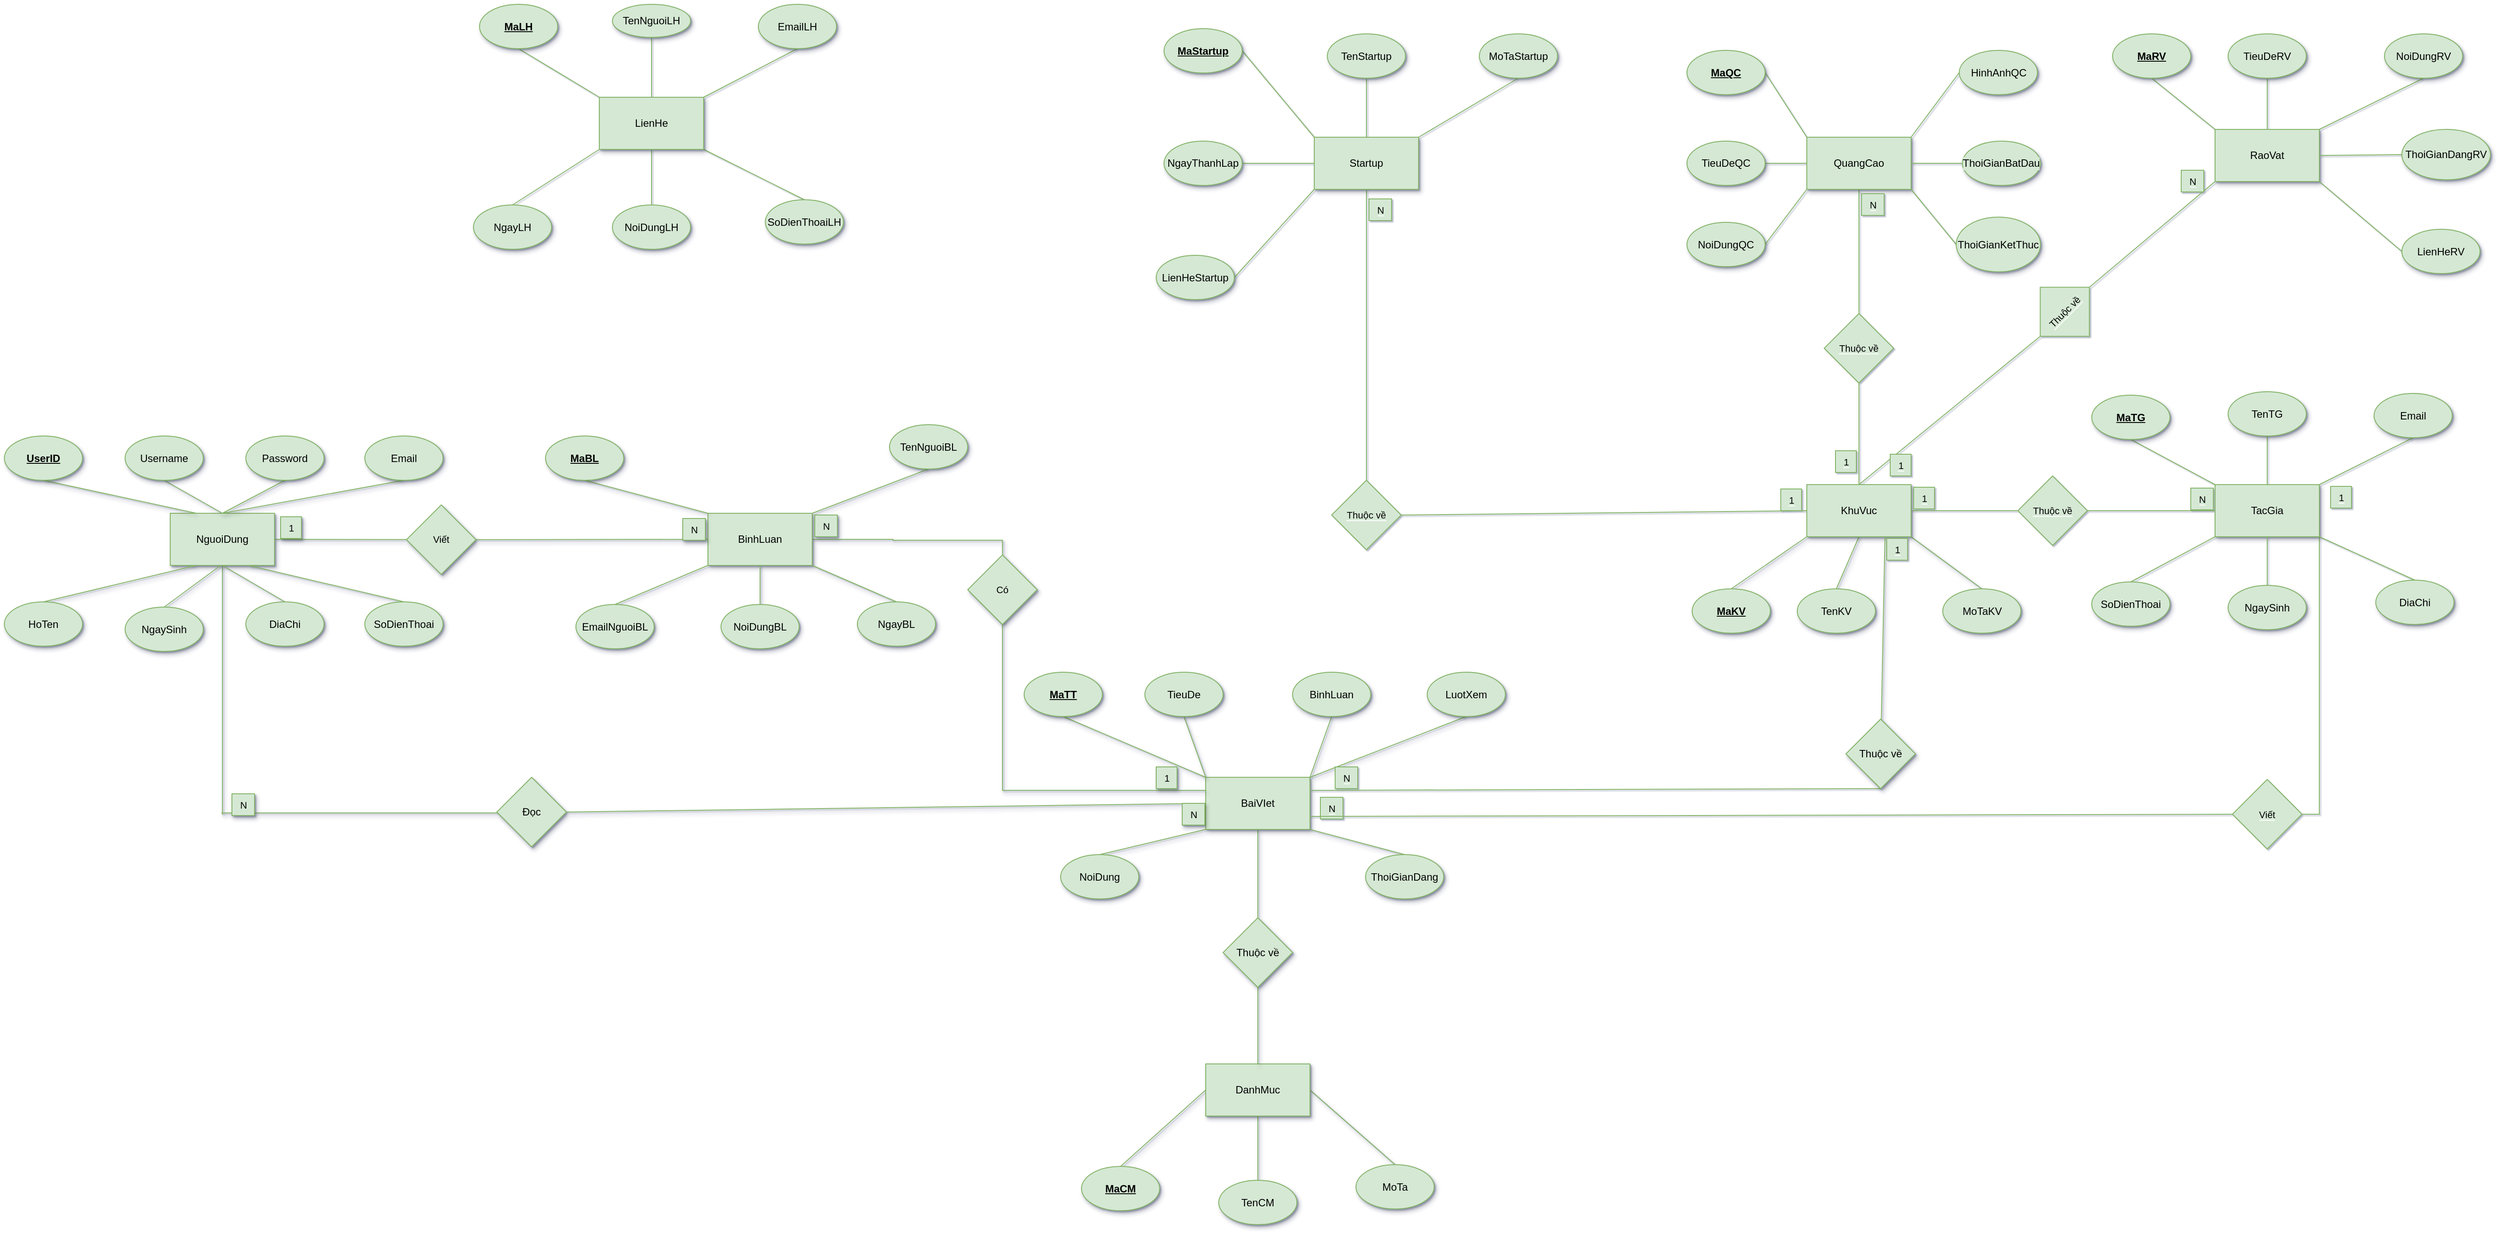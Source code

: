 <mxfile version="24.7.17">
  <diagram name="Trang-1" id="o38MF04meaKwMNS6BbMC">
    <mxGraphModel dx="2993" dy="1683" grid="0" gridSize="10" guides="1" tooltips="1" connect="1" arrows="1" fold="1" page="0" pageScale="1" pageWidth="1169" pageHeight="827" background="#ffffff" math="0" shadow="1">
      <root>
        <mxCell id="0" />
        <mxCell id="1" parent="0" />
        <mxCell id="TEST5VMaVJVDhKIdLD-t-21" style="edgeStyle=orthogonalEdgeStyle;rounded=0;orthogonalLoop=1;jettySize=auto;html=1;exitX=0.5;exitY=1;exitDx=0;exitDy=0;endArrow=none;endFill=0;fillColor=#d5e8d4;strokeColor=#82b366;shadow=1;labelBackgroundColor=#D5E8D4;" edge="1" parent="1" source="TEST5VMaVJVDhKIdLD-t-1" target="TEST5VMaVJVDhKIdLD-t-22">
          <mxGeometry relative="1" as="geometry">
            <mxPoint x="435" y="476.75" as="targetPoint" />
          </mxGeometry>
        </mxCell>
        <mxCell id="TEST5VMaVJVDhKIdLD-t-1" value="BaiVIet" style="rounded=0;whiteSpace=wrap;html=1;fillColor=#d5e8d4;strokeColor=#82b366;shadow=1;labelBackgroundColor=#D5E8D4;" vertex="1" parent="1">
          <mxGeometry x="375" y="275" width="120" height="60" as="geometry" />
        </mxCell>
        <mxCell id="TEST5VMaVJVDhKIdLD-t-18" style="rounded=0;orthogonalLoop=1;jettySize=auto;html=1;exitX=0.5;exitY=1;exitDx=0;exitDy=0;entryX=0;entryY=0;entryDx=0;entryDy=0;endArrow=none;endFill=0;fillColor=#d5e8d4;strokeColor=#82b366;shadow=1;labelBackgroundColor=#D5E8D4;" edge="1" parent="1" source="TEST5VMaVJVDhKIdLD-t-2" target="TEST5VMaVJVDhKIdLD-t-1">
          <mxGeometry relative="1" as="geometry" />
        </mxCell>
        <mxCell id="TEST5VMaVJVDhKIdLD-t-2" value="TieuDe" style="ellipse;whiteSpace=wrap;html=1;fillColor=#d5e8d4;strokeColor=#82b366;shadow=1;labelBackgroundColor=#D5E8D4;" vertex="1" parent="1">
          <mxGeometry x="305" y="154" width="90" height="51" as="geometry" />
        </mxCell>
        <mxCell id="TEST5VMaVJVDhKIdLD-t-19" style="rounded=0;orthogonalLoop=1;jettySize=auto;html=1;exitX=0.5;exitY=1;exitDx=0;exitDy=0;entryX=0;entryY=0;entryDx=0;entryDy=0;strokeColor=#82b366;endArrow=none;endFill=0;fillColor=#d5e8d4;shadow=1;labelBackgroundColor=#D5E8D4;" edge="1" parent="1" source="TEST5VMaVJVDhKIdLD-t-4" target="TEST5VMaVJVDhKIdLD-t-1">
          <mxGeometry relative="1" as="geometry" />
        </mxCell>
        <mxCell id="TEST5VMaVJVDhKIdLD-t-4" value="&lt;b&gt;&lt;u&gt;MaTT&lt;/u&gt;&lt;/b&gt;" style="ellipse;whiteSpace=wrap;html=1;fillColor=#d5e8d4;strokeColor=#82b366;shadow=1;labelBackgroundColor=#D5E8D4;" vertex="1" parent="1">
          <mxGeometry x="166" y="154" width="90" height="51" as="geometry" />
        </mxCell>
        <mxCell id="TEST5VMaVJVDhKIdLD-t-13" style="rounded=0;orthogonalLoop=1;jettySize=auto;html=1;exitX=0.5;exitY=0;exitDx=0;exitDy=0;entryX=0;entryY=1;entryDx=0;entryDy=0;endArrow=none;endFill=0;fillColor=#d5e8d4;strokeColor=#82b366;shadow=1;labelBackgroundColor=#D5E8D4;" edge="1" parent="1" source="TEST5VMaVJVDhKIdLD-t-5" target="TEST5VMaVJVDhKIdLD-t-1">
          <mxGeometry relative="1" as="geometry" />
        </mxCell>
        <mxCell id="TEST5VMaVJVDhKIdLD-t-5" value="NoiDung" style="ellipse;whiteSpace=wrap;html=1;fillColor=#d5e8d4;strokeColor=#82b366;shadow=1;labelBackgroundColor=#D5E8D4;" vertex="1" parent="1">
          <mxGeometry x="208" y="364" width="90" height="51" as="geometry" />
        </mxCell>
        <mxCell id="TEST5VMaVJVDhKIdLD-t-15" style="rounded=0;orthogonalLoop=1;jettySize=auto;html=1;exitX=0.5;exitY=0;exitDx=0;exitDy=0;entryX=1;entryY=1;entryDx=0;entryDy=0;endArrow=none;endFill=0;fillColor=#d5e8d4;strokeColor=#82b366;shadow=1;labelBackgroundColor=#D5E8D4;" edge="1" parent="1" source="TEST5VMaVJVDhKIdLD-t-6" target="TEST5VMaVJVDhKIdLD-t-1">
          <mxGeometry relative="1" as="geometry" />
        </mxCell>
        <mxCell id="TEST5VMaVJVDhKIdLD-t-6" value="ThoiGianDang" style="ellipse;whiteSpace=wrap;html=1;fillColor=#d5e8d4;strokeColor=#82b366;shadow=1;labelBackgroundColor=#D5E8D4;" vertex="1" parent="1">
          <mxGeometry x="559" y="364" width="90" height="51" as="geometry" />
        </mxCell>
        <mxCell id="TEST5VMaVJVDhKIdLD-t-17" style="rounded=0;orthogonalLoop=1;jettySize=auto;html=1;exitX=0.5;exitY=1;exitDx=0;exitDy=0;entryX=1;entryY=0;entryDx=0;entryDy=0;endArrow=none;endFill=0;fillColor=#d5e8d4;strokeColor=#82b366;shadow=1;labelBackgroundColor=#D5E8D4;" edge="1" parent="1" source="TEST5VMaVJVDhKIdLD-t-8" target="TEST5VMaVJVDhKIdLD-t-1">
          <mxGeometry relative="1" as="geometry" />
        </mxCell>
        <mxCell id="TEST5VMaVJVDhKIdLD-t-8" value="LuotXem" style="ellipse;whiteSpace=wrap;html=1;fillColor=#d5e8d4;strokeColor=#82b366;shadow=1;labelBackgroundColor=#D5E8D4;" vertex="1" parent="1">
          <mxGeometry x="630" y="154" width="90" height="51" as="geometry" />
        </mxCell>
        <mxCell id="TEST5VMaVJVDhKIdLD-t-16" style="rounded=0;orthogonalLoop=1;jettySize=auto;html=1;exitX=0.5;exitY=1;exitDx=0;exitDy=0;entryX=1;entryY=0;entryDx=0;entryDy=0;endArrow=none;endFill=0;fillColor=#d5e8d4;strokeColor=#82b366;shadow=1;labelBackgroundColor=#D5E8D4;" edge="1" parent="1" source="TEST5VMaVJVDhKIdLD-t-10" target="TEST5VMaVJVDhKIdLD-t-1">
          <mxGeometry relative="1" as="geometry" />
        </mxCell>
        <mxCell id="TEST5VMaVJVDhKIdLD-t-10" value="BinhLuan" style="ellipse;whiteSpace=wrap;html=1;fillColor=#d5e8d4;strokeColor=#82b366;shadow=1;labelBackgroundColor=#D5E8D4;" vertex="1" parent="1">
          <mxGeometry x="475" y="154" width="90" height="51" as="geometry" />
        </mxCell>
        <mxCell id="TEST5VMaVJVDhKIdLD-t-27" style="rounded=0;orthogonalLoop=1;jettySize=auto;html=1;exitX=0;exitY=0.5;exitDx=0;exitDy=0;entryX=0.5;entryY=0;entryDx=0;entryDy=0;endArrow=none;endFill=0;fillColor=#d5e8d4;strokeColor=#82b366;shadow=1;labelBackgroundColor=#D5E8D4;" edge="1" parent="1" source="TEST5VMaVJVDhKIdLD-t-20" target="TEST5VMaVJVDhKIdLD-t-24">
          <mxGeometry relative="1" as="geometry" />
        </mxCell>
        <mxCell id="TEST5VMaVJVDhKIdLD-t-28" style="edgeStyle=orthogonalEdgeStyle;rounded=0;orthogonalLoop=1;jettySize=auto;html=1;exitX=0.5;exitY=1;exitDx=0;exitDy=0;entryX=0.5;entryY=0;entryDx=0;entryDy=0;endArrow=none;endFill=0;fillColor=#d5e8d4;strokeColor=#82b366;shadow=1;labelBackgroundColor=#D5E8D4;" edge="1" parent="1" source="TEST5VMaVJVDhKIdLD-t-20" target="TEST5VMaVJVDhKIdLD-t-25">
          <mxGeometry relative="1" as="geometry" />
        </mxCell>
        <mxCell id="TEST5VMaVJVDhKIdLD-t-29" style="rounded=0;orthogonalLoop=1;jettySize=auto;html=1;exitX=1;exitY=0.5;exitDx=0;exitDy=0;entryX=0.5;entryY=0;entryDx=0;entryDy=0;endArrow=none;endFill=0;fillColor=#d5e8d4;strokeColor=#82b366;shadow=1;labelBackgroundColor=#D5E8D4;" edge="1" parent="1" source="TEST5VMaVJVDhKIdLD-t-20" target="TEST5VMaVJVDhKIdLD-t-26">
          <mxGeometry relative="1" as="geometry" />
        </mxCell>
        <mxCell id="TEST5VMaVJVDhKIdLD-t-20" value="DanhMuc" style="rounded=0;whiteSpace=wrap;html=1;fillColor=#d5e8d4;strokeColor=#82b366;shadow=1;labelBackgroundColor=#D5E8D4;" vertex="1" parent="1">
          <mxGeometry x="375" y="605" width="120" height="60" as="geometry" />
        </mxCell>
        <mxCell id="TEST5VMaVJVDhKIdLD-t-23" style="edgeStyle=orthogonalEdgeStyle;rounded=0;orthogonalLoop=1;jettySize=auto;html=1;exitX=0.5;exitY=1;exitDx=0;exitDy=0;entryX=0.5;entryY=0;entryDx=0;entryDy=0;endArrow=none;endFill=0;fillColor=#d5e8d4;strokeColor=#82b366;shadow=1;labelBackgroundColor=#D5E8D4;" edge="1" parent="1" source="TEST5VMaVJVDhKIdLD-t-22" target="TEST5VMaVJVDhKIdLD-t-20">
          <mxGeometry relative="1" as="geometry" />
        </mxCell>
        <mxCell id="TEST5VMaVJVDhKIdLD-t-22" value="Thuộc về" style="rhombus;whiteSpace=wrap;html=1;fillColor=#d5e8d4;strokeColor=#82b366;shadow=1;labelBackgroundColor=#D5E8D4;" vertex="1" parent="1">
          <mxGeometry x="395" y="436.75" width="80" height="80" as="geometry" />
        </mxCell>
        <mxCell id="TEST5VMaVJVDhKIdLD-t-24" value="&lt;b&gt;&lt;u&gt;MaCM&lt;/u&gt;&lt;/b&gt;" style="ellipse;whiteSpace=wrap;html=1;fillColor=#d5e8d4;strokeColor=#82b366;shadow=1;labelBackgroundColor=#D5E8D4;" vertex="1" parent="1">
          <mxGeometry x="232" y="723" width="90" height="51" as="geometry" />
        </mxCell>
        <mxCell id="TEST5VMaVJVDhKIdLD-t-25" value="TenCM" style="ellipse;whiteSpace=wrap;html=1;fillColor=#d5e8d4;strokeColor=#82b366;shadow=1;labelBackgroundColor=#D5E8D4;" vertex="1" parent="1">
          <mxGeometry x="390" y="739" width="90" height="51" as="geometry" />
        </mxCell>
        <mxCell id="TEST5VMaVJVDhKIdLD-t-26" value="MoTa" style="ellipse;whiteSpace=wrap;html=1;fillColor=#d5e8d4;strokeColor=#82b366;shadow=1;labelBackgroundColor=#D5E8D4;" vertex="1" parent="1">
          <mxGeometry x="548" y="721" width="90" height="51" as="geometry" />
        </mxCell>
        <mxCell id="TEST5VMaVJVDhKIdLD-t-96" style="edgeStyle=none;shape=connector;rounded=0;orthogonalLoop=1;jettySize=auto;html=1;exitX=0.5;exitY=1;exitDx=0;exitDy=0;strokeColor=#82b366;align=center;verticalAlign=middle;fontFamily=Helvetica;fontSize=11;fontColor=default;labelBackgroundColor=#D5E8D4;endArrow=none;endFill=0;fillColor=#d5e8d4;shadow=1;" edge="1" parent="1" source="TEST5VMaVJVDhKIdLD-t-30">
          <mxGeometry relative="1" as="geometry">
            <mxPoint x="-757" y="318" as="targetPoint" />
          </mxGeometry>
        </mxCell>
        <mxCell id="TEST5VMaVJVDhKIdLD-t-100" style="edgeStyle=none;shape=connector;rounded=0;orthogonalLoop=1;jettySize=auto;html=1;exitX=1;exitY=0.5;exitDx=0;exitDy=0;strokeColor=#82b366;align=center;verticalAlign=middle;fontFamily=Helvetica;fontSize=11;fontColor=default;labelBackgroundColor=#D5E8D4;endArrow=none;endFill=0;fillColor=#d5e8d4;shadow=1;" edge="1" parent="1" source="TEST5VMaVJVDhKIdLD-t-30" target="TEST5VMaVJVDhKIdLD-t-101">
          <mxGeometry relative="1" as="geometry">
            <mxPoint x="-505.048" y="1.333" as="targetPoint" />
          </mxGeometry>
        </mxCell>
        <mxCell id="TEST5VMaVJVDhKIdLD-t-30" value="NguoiDung" style="rounded=0;whiteSpace=wrap;html=1;fillColor=#d5e8d4;strokeColor=#82b366;shadow=1;labelBackgroundColor=#D5E8D4;" vertex="1" parent="1">
          <mxGeometry x="-817" y="-29" width="120" height="60" as="geometry" />
        </mxCell>
        <mxCell id="TEST5VMaVJVDhKIdLD-t-116" style="edgeStyle=orthogonalEdgeStyle;shape=connector;rounded=0;orthogonalLoop=1;jettySize=auto;html=1;exitX=1;exitY=0.5;exitDx=0;exitDy=0;strokeColor=#82b366;align=center;verticalAlign=middle;fontFamily=Helvetica;fontSize=11;fontColor=default;labelBackgroundColor=#D5E8D4;endArrow=none;endFill=0;entryX=0;entryY=0.25;entryDx=0;entryDy=0;fillColor=#d5e8d4;shadow=1;" edge="1" parent="1" source="TEST5VMaVJVDhKIdLD-t-31" target="TEST5VMaVJVDhKIdLD-t-1">
          <mxGeometry relative="1" as="geometry">
            <mxPoint x="211" y="276" as="targetPoint" />
            <Array as="points">
              <mxPoint x="15" y="1" />
              <mxPoint x="15" y="2" />
              <mxPoint x="141" y="2" />
              <mxPoint x="141" y="290" />
            </Array>
          </mxGeometry>
        </mxCell>
        <mxCell id="TEST5VMaVJVDhKIdLD-t-31" value="BinhLuan" style="rounded=0;whiteSpace=wrap;html=1;fillColor=#d5e8d4;strokeColor=#82b366;shadow=1;labelBackgroundColor=#D5E8D4;" vertex="1" parent="1">
          <mxGeometry x="-198" y="-29" width="120" height="60" as="geometry" />
        </mxCell>
        <mxCell id="TEST5VMaVJVDhKIdLD-t-88" style="rounded=0;orthogonalLoop=1;jettySize=auto;html=1;exitX=0.5;exitY=1;exitDx=0;exitDy=0;entryX=0.25;entryY=0;entryDx=0;entryDy=0;endArrow=none;endFill=0;fillColor=#d5e8d4;strokeColor=#82b366;shadow=1;labelBackgroundColor=#D5E8D4;" edge="1" parent="1" source="TEST5VMaVJVDhKIdLD-t-34" target="TEST5VMaVJVDhKIdLD-t-30">
          <mxGeometry relative="1" as="geometry" />
        </mxCell>
        <mxCell id="TEST5VMaVJVDhKIdLD-t-34" value="&lt;b&gt;&lt;u&gt;UserID&lt;/u&gt;&lt;/b&gt;" style="ellipse;whiteSpace=wrap;html=1;fillColor=#d5e8d4;strokeColor=#82b366;shadow=1;labelBackgroundColor=#D5E8D4;" vertex="1" parent="1">
          <mxGeometry x="-1008" y="-118" width="90" height="51" as="geometry" />
        </mxCell>
        <mxCell id="TEST5VMaVJVDhKIdLD-t-89" style="edgeStyle=none;shape=connector;rounded=0;orthogonalLoop=1;jettySize=auto;html=1;exitX=0.5;exitY=1;exitDx=0;exitDy=0;entryX=0.5;entryY=0;entryDx=0;entryDy=0;strokeColor=#82b366;align=center;verticalAlign=middle;fontFamily=Helvetica;fontSize=11;fontColor=default;labelBackgroundColor=#D5E8D4;endArrow=none;endFill=0;fillColor=#d5e8d4;shadow=1;" edge="1" parent="1" source="TEST5VMaVJVDhKIdLD-t-35" target="TEST5VMaVJVDhKIdLD-t-30">
          <mxGeometry relative="1" as="geometry" />
        </mxCell>
        <mxCell id="TEST5VMaVJVDhKIdLD-t-35" value="Username" style="ellipse;whiteSpace=wrap;html=1;fillColor=#d5e8d4;strokeColor=#82b366;shadow=1;labelBackgroundColor=#D5E8D4;" vertex="1" parent="1">
          <mxGeometry x="-869" y="-118" width="90" height="51" as="geometry" />
        </mxCell>
        <mxCell id="TEST5VMaVJVDhKIdLD-t-90" style="edgeStyle=none;shape=connector;rounded=0;orthogonalLoop=1;jettySize=auto;html=1;exitX=0.5;exitY=1;exitDx=0;exitDy=0;entryX=0.5;entryY=0;entryDx=0;entryDy=0;strokeColor=#82b366;align=center;verticalAlign=middle;fontFamily=Helvetica;fontSize=11;fontColor=default;labelBackgroundColor=#D5E8D4;endArrow=none;endFill=0;fillColor=#d5e8d4;shadow=1;" edge="1" parent="1" source="TEST5VMaVJVDhKIdLD-t-37" target="TEST5VMaVJVDhKIdLD-t-30">
          <mxGeometry relative="1" as="geometry" />
        </mxCell>
        <mxCell id="TEST5VMaVJVDhKIdLD-t-37" value="Password" style="ellipse;whiteSpace=wrap;html=1;fillColor=#d5e8d4;strokeColor=#82b366;shadow=1;labelBackgroundColor=#D5E8D4;" vertex="1" parent="1">
          <mxGeometry x="-730" y="-118" width="90" height="51" as="geometry" />
        </mxCell>
        <mxCell id="TEST5VMaVJVDhKIdLD-t-91" style="edgeStyle=none;shape=connector;rounded=0;orthogonalLoop=1;jettySize=auto;html=1;exitX=0.5;exitY=1;exitDx=0;exitDy=0;entryX=0.5;entryY=0;entryDx=0;entryDy=0;strokeColor=#82b366;align=center;verticalAlign=middle;fontFamily=Helvetica;fontSize=11;fontColor=default;labelBackgroundColor=#D5E8D4;endArrow=none;endFill=0;fillColor=#d5e8d4;shadow=1;" edge="1" parent="1" source="TEST5VMaVJVDhKIdLD-t-39" target="TEST5VMaVJVDhKIdLD-t-30">
          <mxGeometry relative="1" as="geometry" />
        </mxCell>
        <mxCell id="TEST5VMaVJVDhKIdLD-t-39" value="Email" style="ellipse;whiteSpace=wrap;html=1;fillColor=#d5e8d4;strokeColor=#82b366;shadow=1;labelBackgroundColor=#D5E8D4;" vertex="1" parent="1">
          <mxGeometry x="-593" y="-118" width="90" height="51" as="geometry" />
        </mxCell>
        <mxCell id="TEST5VMaVJVDhKIdLD-t-92" style="edgeStyle=none;shape=connector;rounded=0;orthogonalLoop=1;jettySize=auto;html=1;exitX=0.5;exitY=0;exitDx=0;exitDy=0;entryX=0.25;entryY=1;entryDx=0;entryDy=0;strokeColor=#82b366;align=center;verticalAlign=middle;fontFamily=Helvetica;fontSize=11;fontColor=default;labelBackgroundColor=#D5E8D4;endArrow=none;endFill=0;fillColor=#d5e8d4;shadow=1;" edge="1" parent="1" source="TEST5VMaVJVDhKIdLD-t-40" target="TEST5VMaVJVDhKIdLD-t-30">
          <mxGeometry relative="1" as="geometry" />
        </mxCell>
        <mxCell id="TEST5VMaVJVDhKIdLD-t-40" value="HoTen" style="ellipse;whiteSpace=wrap;html=1;fillColor=#d5e8d4;strokeColor=#82b366;shadow=1;labelBackgroundColor=#D5E8D4;" vertex="1" parent="1">
          <mxGeometry x="-1008" y="73" width="90" height="51" as="geometry" />
        </mxCell>
        <mxCell id="TEST5VMaVJVDhKIdLD-t-95" style="edgeStyle=none;shape=connector;rounded=0;orthogonalLoop=1;jettySize=auto;html=1;exitX=0.5;exitY=0;exitDx=0;exitDy=0;strokeColor=#82b366;align=center;verticalAlign=middle;fontFamily=Helvetica;fontSize=11;fontColor=default;labelBackgroundColor=#D5E8D4;endArrow=none;endFill=0;fillColor=#d5e8d4;shadow=1;" edge="1" parent="1" source="TEST5VMaVJVDhKIdLD-t-41">
          <mxGeometry relative="1" as="geometry">
            <mxPoint x="-759" y="31" as="targetPoint" />
          </mxGeometry>
        </mxCell>
        <mxCell id="TEST5VMaVJVDhKIdLD-t-41" value="NgaySinh" style="ellipse;whiteSpace=wrap;html=1;fillColor=#d5e8d4;strokeColor=#82b366;shadow=1;labelBackgroundColor=#D5E8D4;" vertex="1" parent="1">
          <mxGeometry x="-869" y="79" width="90" height="51" as="geometry" />
        </mxCell>
        <mxCell id="TEST5VMaVJVDhKIdLD-t-94" style="edgeStyle=none;shape=connector;rounded=0;orthogonalLoop=1;jettySize=auto;html=1;exitX=0.5;exitY=0;exitDx=0;exitDy=0;entryX=0.5;entryY=1;entryDx=0;entryDy=0;strokeColor=#82b366;align=center;verticalAlign=middle;fontFamily=Helvetica;fontSize=11;fontColor=default;labelBackgroundColor=#D5E8D4;endArrow=none;endFill=0;fillColor=#d5e8d4;shadow=1;" edge="1" parent="1" source="TEST5VMaVJVDhKIdLD-t-42" target="TEST5VMaVJVDhKIdLD-t-30">
          <mxGeometry relative="1" as="geometry" />
        </mxCell>
        <mxCell id="TEST5VMaVJVDhKIdLD-t-42" value="DiaChi" style="ellipse;whiteSpace=wrap;html=1;fillColor=#d5e8d4;strokeColor=#82b366;shadow=1;labelBackgroundColor=#D5E8D4;" vertex="1" parent="1">
          <mxGeometry x="-730" y="73" width="90" height="51" as="geometry" />
        </mxCell>
        <mxCell id="TEST5VMaVJVDhKIdLD-t-93" style="edgeStyle=none;shape=connector;rounded=0;orthogonalLoop=1;jettySize=auto;html=1;exitX=0.5;exitY=0;exitDx=0;exitDy=0;entryX=0.75;entryY=1;entryDx=0;entryDy=0;strokeColor=#82b366;align=center;verticalAlign=middle;fontFamily=Helvetica;fontSize=11;fontColor=default;labelBackgroundColor=#D5E8D4;endArrow=none;endFill=0;fillColor=#d5e8d4;shadow=1;" edge="1" parent="1" source="TEST5VMaVJVDhKIdLD-t-43" target="TEST5VMaVJVDhKIdLD-t-30">
          <mxGeometry relative="1" as="geometry" />
        </mxCell>
        <mxCell id="TEST5VMaVJVDhKIdLD-t-43" value="SoDienThoai" style="ellipse;whiteSpace=wrap;html=1;fillColor=#d5e8d4;strokeColor=#82b366;shadow=1;labelBackgroundColor=#D5E8D4;" vertex="1" parent="1">
          <mxGeometry x="-593" y="73" width="90" height="51" as="geometry" />
        </mxCell>
        <mxCell id="TEST5VMaVJVDhKIdLD-t-103" style="edgeStyle=none;shape=connector;rounded=0;orthogonalLoop=1;jettySize=auto;html=1;exitX=0.5;exitY=1;exitDx=0;exitDy=0;entryX=0;entryY=0;entryDx=0;entryDy=0;strokeColor=#82b366;align=center;verticalAlign=middle;fontFamily=Helvetica;fontSize=11;fontColor=default;labelBackgroundColor=#D5E8D4;endArrow=none;endFill=0;fillColor=#d5e8d4;shadow=1;" edge="1" parent="1" source="TEST5VMaVJVDhKIdLD-t-44" target="TEST5VMaVJVDhKIdLD-t-31">
          <mxGeometry relative="1" as="geometry" />
        </mxCell>
        <mxCell id="TEST5VMaVJVDhKIdLD-t-44" value="&lt;b&gt;&lt;u&gt;MaBL&lt;/u&gt;&lt;/b&gt;" style="ellipse;whiteSpace=wrap;html=1;fillColor=#d5e8d4;strokeColor=#82b366;shadow=1;labelBackgroundColor=#D5E8D4;" vertex="1" parent="1">
          <mxGeometry x="-385" y="-118" width="90" height="51" as="geometry" />
        </mxCell>
        <mxCell id="TEST5VMaVJVDhKIdLD-t-106" style="edgeStyle=none;shape=connector;rounded=0;orthogonalLoop=1;jettySize=auto;html=1;exitX=0.5;exitY=1;exitDx=0;exitDy=0;entryX=1;entryY=0;entryDx=0;entryDy=0;strokeColor=#82b366;align=center;verticalAlign=middle;fontFamily=Helvetica;fontSize=11;fontColor=default;labelBackgroundColor=#D5E8D4;endArrow=none;endFill=0;fillColor=#d5e8d4;shadow=1;" edge="1" parent="1" source="TEST5VMaVJVDhKIdLD-t-47" target="TEST5VMaVJVDhKIdLD-t-31">
          <mxGeometry relative="1" as="geometry" />
        </mxCell>
        <mxCell id="TEST5VMaVJVDhKIdLD-t-47" value="TenNguoiBL" style="ellipse;whiteSpace=wrap;html=1;fillColor=#d5e8d4;strokeColor=#82b366;shadow=1;labelBackgroundColor=#D5E8D4;" vertex="1" parent="1">
          <mxGeometry x="11" y="-131" width="90" height="51" as="geometry" />
        </mxCell>
        <mxCell id="TEST5VMaVJVDhKIdLD-t-109" style="edgeStyle=none;shape=connector;rounded=0;orthogonalLoop=1;jettySize=auto;html=1;exitX=0.5;exitY=0;exitDx=0;exitDy=0;entryX=1;entryY=1;entryDx=0;entryDy=0;strokeColor=#82b366;align=center;verticalAlign=middle;fontFamily=Helvetica;fontSize=11;fontColor=default;labelBackgroundColor=#D5E8D4;endArrow=none;endFill=0;fillColor=#d5e8d4;shadow=1;" edge="1" parent="1" source="TEST5VMaVJVDhKIdLD-t-48" target="TEST5VMaVJVDhKIdLD-t-31">
          <mxGeometry relative="1" as="geometry" />
        </mxCell>
        <mxCell id="TEST5VMaVJVDhKIdLD-t-48" value="NgayBL" style="ellipse;whiteSpace=wrap;html=1;fillColor=#d5e8d4;strokeColor=#82b366;shadow=1;labelBackgroundColor=#D5E8D4;" vertex="1" parent="1">
          <mxGeometry x="-26" y="73" width="90" height="51" as="geometry" />
        </mxCell>
        <mxCell id="TEST5VMaVJVDhKIdLD-t-107" style="edgeStyle=none;shape=connector;rounded=0;orthogonalLoop=1;jettySize=auto;html=1;exitX=0.5;exitY=0;exitDx=0;exitDy=0;entryX=0.5;entryY=1;entryDx=0;entryDy=0;strokeColor=#82b366;align=center;verticalAlign=middle;fontFamily=Helvetica;fontSize=11;fontColor=default;labelBackgroundColor=#D5E8D4;endArrow=none;endFill=0;fillColor=#d5e8d4;shadow=1;" edge="1" parent="1" source="TEST5VMaVJVDhKIdLD-t-49" target="TEST5VMaVJVDhKIdLD-t-31">
          <mxGeometry relative="1" as="geometry" />
        </mxCell>
        <mxCell id="TEST5VMaVJVDhKIdLD-t-49" value="NoiDungBL" style="ellipse;whiteSpace=wrap;html=1;fillColor=#d5e8d4;strokeColor=#82b366;shadow=1;labelBackgroundColor=#D5E8D4;" vertex="1" parent="1">
          <mxGeometry x="-183" y="76" width="90" height="51" as="geometry" />
        </mxCell>
        <mxCell id="TEST5VMaVJVDhKIdLD-t-108" style="edgeStyle=none;shape=connector;rounded=0;orthogonalLoop=1;jettySize=auto;html=1;exitX=0.5;exitY=0;exitDx=0;exitDy=0;entryX=0;entryY=1;entryDx=0;entryDy=0;strokeColor=#82b366;align=center;verticalAlign=middle;fontFamily=Helvetica;fontSize=11;fontColor=default;labelBackgroundColor=#D5E8D4;endArrow=none;endFill=0;fillColor=#d5e8d4;shadow=1;" edge="1" parent="1" source="TEST5VMaVJVDhKIdLD-t-50" target="TEST5VMaVJVDhKIdLD-t-31">
          <mxGeometry relative="1" as="geometry" />
        </mxCell>
        <mxCell id="TEST5VMaVJVDhKIdLD-t-50" value="EmailNguoiBL" style="ellipse;whiteSpace=wrap;html=1;fillColor=#d5e8d4;strokeColor=#82b366;shadow=1;labelBackgroundColor=#D5E8D4;" vertex="1" parent="1">
          <mxGeometry x="-350" y="76" width="90" height="51" as="geometry" />
        </mxCell>
        <mxCell id="TEST5VMaVJVDhKIdLD-t-110" style="edgeStyle=none;shape=connector;rounded=0;orthogonalLoop=1;jettySize=auto;html=1;exitX=0;exitY=1;exitDx=0;exitDy=0;entryX=0.5;entryY=0;entryDx=0;entryDy=0;strokeColor=#82b366;align=center;verticalAlign=middle;fontFamily=Helvetica;fontSize=11;fontColor=default;labelBackgroundColor=#D5E8D4;endArrow=none;endFill=0;fillColor=#d5e8d4;shadow=1;" edge="1" parent="1" source="TEST5VMaVJVDhKIdLD-t-51" target="TEST5VMaVJVDhKIdLD-t-77">
          <mxGeometry relative="1" as="geometry" />
        </mxCell>
        <mxCell id="TEST5VMaVJVDhKIdLD-t-111" style="edgeStyle=none;shape=connector;rounded=0;orthogonalLoop=1;jettySize=auto;html=1;exitX=0.5;exitY=1;exitDx=0;exitDy=0;entryX=0.5;entryY=0;entryDx=0;entryDy=0;strokeColor=#82b366;align=center;verticalAlign=middle;fontFamily=Helvetica;fontSize=11;fontColor=default;labelBackgroundColor=#D5E8D4;endArrow=none;endFill=0;fillColor=#d5e8d4;shadow=1;" edge="1" parent="1" source="TEST5VMaVJVDhKIdLD-t-51" target="TEST5VMaVJVDhKIdLD-t-60">
          <mxGeometry relative="1" as="geometry" />
        </mxCell>
        <mxCell id="TEST5VMaVJVDhKIdLD-t-112" style="edgeStyle=none;shape=connector;rounded=0;orthogonalLoop=1;jettySize=auto;html=1;exitX=1;exitY=1;exitDx=0;exitDy=0;entryX=0.5;entryY=0;entryDx=0;entryDy=0;strokeColor=#82b366;align=center;verticalAlign=middle;fontFamily=Helvetica;fontSize=11;fontColor=default;labelBackgroundColor=#D5E8D4;endArrow=none;endFill=0;fillColor=#d5e8d4;shadow=1;" edge="1" parent="1" source="TEST5VMaVJVDhKIdLD-t-51" target="TEST5VMaVJVDhKIdLD-t-61">
          <mxGeometry relative="1" as="geometry" />
        </mxCell>
        <mxCell id="TEST5VMaVJVDhKIdLD-t-113" style="edgeStyle=none;shape=connector;rounded=0;orthogonalLoop=1;jettySize=auto;html=1;exitX=0.75;exitY=1;exitDx=0;exitDy=0;strokeColor=#82b366;align=center;verticalAlign=middle;fontFamily=Helvetica;fontSize=11;fontColor=default;labelBackgroundColor=#D5E8D4;endArrow=none;endFill=0;fillColor=#d5e8d4;shadow=1;" edge="1" parent="1" source="TEST5VMaVJVDhKIdLD-t-128">
          <mxGeometry relative="1" as="geometry">
            <mxPoint x="1154.667" y="249.333" as="targetPoint" />
          </mxGeometry>
        </mxCell>
        <mxCell id="TEST5VMaVJVDhKIdLD-t-143" style="edgeStyle=none;shape=connector;rounded=0;orthogonalLoop=1;jettySize=auto;html=1;exitX=1;exitY=0.5;exitDx=0;exitDy=0;strokeColor=#82b366;align=center;verticalAlign=middle;fontFamily=Helvetica;fontSize=11;fontColor=default;labelBackgroundColor=default;endArrow=none;endFill=0;fillColor=#d5e8d4;" edge="1" parent="1" source="TEST5VMaVJVDhKIdLD-t-51" target="TEST5VMaVJVDhKIdLD-t-146">
          <mxGeometry relative="1" as="geometry">
            <mxPoint x="1304.667" y="-34.852" as="targetPoint" />
          </mxGeometry>
        </mxCell>
        <mxCell id="TEST5VMaVJVDhKIdLD-t-51" value="KhuVuc" style="rounded=0;whiteSpace=wrap;html=1;fillColor=#d5e8d4;strokeColor=#82b366;shadow=1;labelBackgroundColor=#D5E8D4;" vertex="1" parent="1">
          <mxGeometry x="1067" y="-62" width="120" height="60" as="geometry" />
        </mxCell>
        <mxCell id="TEST5VMaVJVDhKIdLD-t-193" style="edgeStyle=orthogonalEdgeStyle;shape=connector;rounded=0;orthogonalLoop=1;jettySize=auto;html=1;exitX=1;exitY=1;exitDx=0;exitDy=0;entryX=1;entryY=0.5;entryDx=0;entryDy=0;strokeColor=#82b366;align=center;verticalAlign=middle;fontFamily=Helvetica;fontSize=11;fontColor=default;labelBackgroundColor=default;endArrow=none;endFill=0;fillColor=#d5e8d4;" edge="1" parent="1" source="TEST5VMaVJVDhKIdLD-t-52" target="TEST5VMaVJVDhKIdLD-t-189">
          <mxGeometry relative="1" as="geometry">
            <Array as="points">
              <mxPoint x="1657" y="318" />
            </Array>
          </mxGeometry>
        </mxCell>
        <mxCell id="TEST5VMaVJVDhKIdLD-t-52" value="TacGia" style="rounded=0;whiteSpace=wrap;html=1;fillColor=#d5e8d4;strokeColor=#82b366;shadow=1;labelBackgroundColor=#D5E8D4;" vertex="1" parent="1">
          <mxGeometry x="1537" y="-62" width="120" height="60" as="geometry" />
        </mxCell>
        <mxCell id="TEST5VMaVJVDhKIdLD-t-133" style="edgeStyle=none;shape=connector;rounded=0;orthogonalLoop=1;jettySize=auto;html=1;exitX=0.5;exitY=1;exitDx=0;exitDy=0;entryX=0;entryY=0;entryDx=0;entryDy=0;strokeColor=#82b366;align=center;verticalAlign=middle;fontFamily=Helvetica;fontSize=11;fontColor=default;labelBackgroundColor=default;endArrow=none;endFill=0;fillColor=#d5e8d4;" edge="1" parent="1" source="TEST5VMaVJVDhKIdLD-t-53" target="TEST5VMaVJVDhKIdLD-t-52">
          <mxGeometry relative="1" as="geometry" />
        </mxCell>
        <mxCell id="TEST5VMaVJVDhKIdLD-t-53" value="&lt;b&gt;&lt;u&gt;MaTG&lt;/u&gt;&lt;/b&gt;" style="ellipse;whiteSpace=wrap;html=1;fillColor=#d5e8d4;strokeColor=#82b366;shadow=1;labelBackgroundColor=#D5E8D4;" vertex="1" parent="1">
          <mxGeometry x="1395" y="-165" width="90" height="51" as="geometry" />
        </mxCell>
        <mxCell id="TEST5VMaVJVDhKIdLD-t-135" style="edgeStyle=none;shape=connector;rounded=0;orthogonalLoop=1;jettySize=auto;html=1;exitX=0.5;exitY=1;exitDx=0;exitDy=0;entryX=0.5;entryY=0;entryDx=0;entryDy=0;strokeColor=#82b366;align=center;verticalAlign=middle;fontFamily=Helvetica;fontSize=11;fontColor=default;labelBackgroundColor=default;endArrow=none;endFill=0;fillColor=#d5e8d4;" edge="1" parent="1" source="TEST5VMaVJVDhKIdLD-t-54" target="TEST5VMaVJVDhKIdLD-t-52">
          <mxGeometry relative="1" as="geometry" />
        </mxCell>
        <mxCell id="TEST5VMaVJVDhKIdLD-t-54" value="TenTG" style="ellipse;whiteSpace=wrap;html=1;fillColor=#d5e8d4;strokeColor=#82b366;shadow=1;labelBackgroundColor=#D5E8D4;" vertex="1" parent="1">
          <mxGeometry x="1552" y="-169" width="90" height="51" as="geometry" />
        </mxCell>
        <mxCell id="TEST5VMaVJVDhKIdLD-t-137" style="edgeStyle=none;shape=connector;rounded=0;orthogonalLoop=1;jettySize=auto;html=1;exitX=0.5;exitY=1;exitDx=0;exitDy=0;entryX=1;entryY=0;entryDx=0;entryDy=0;strokeColor=#82b366;align=center;verticalAlign=middle;fontFamily=Helvetica;fontSize=11;fontColor=default;labelBackgroundColor=default;endArrow=none;endFill=0;fillColor=#d5e8d4;" edge="1" parent="1" source="TEST5VMaVJVDhKIdLD-t-55" target="TEST5VMaVJVDhKIdLD-t-52">
          <mxGeometry relative="1" as="geometry" />
        </mxCell>
        <mxCell id="TEST5VMaVJVDhKIdLD-t-55" value="Email" style="ellipse;whiteSpace=wrap;html=1;fillColor=#d5e8d4;strokeColor=#82b366;shadow=1;labelBackgroundColor=#D5E8D4;" vertex="1" parent="1">
          <mxGeometry x="1720" y="-167" width="90" height="51" as="geometry" />
        </mxCell>
        <mxCell id="TEST5VMaVJVDhKIdLD-t-138" style="edgeStyle=none;shape=connector;rounded=0;orthogonalLoop=1;jettySize=auto;html=1;exitX=0.5;exitY=0;exitDx=0;exitDy=0;entryX=1;entryY=1;entryDx=0;entryDy=0;strokeColor=#82b366;align=center;verticalAlign=middle;fontFamily=Helvetica;fontSize=11;fontColor=default;labelBackgroundColor=default;endArrow=none;endFill=0;fillColor=#d5e8d4;" edge="1" parent="1" source="TEST5VMaVJVDhKIdLD-t-56" target="TEST5VMaVJVDhKIdLD-t-52">
          <mxGeometry relative="1" as="geometry" />
        </mxCell>
        <mxCell id="TEST5VMaVJVDhKIdLD-t-56" value="DiaChi" style="ellipse;whiteSpace=wrap;html=1;fillColor=#d5e8d4;strokeColor=#82b366;shadow=1;labelBackgroundColor=#D5E8D4;" vertex="1" parent="1">
          <mxGeometry x="1722" y="48" width="90" height="51" as="geometry" />
        </mxCell>
        <mxCell id="TEST5VMaVJVDhKIdLD-t-136" style="edgeStyle=none;shape=connector;rounded=0;orthogonalLoop=1;jettySize=auto;html=1;exitX=0.5;exitY=0;exitDx=0;exitDy=0;entryX=0.5;entryY=1;entryDx=0;entryDy=0;strokeColor=#82b366;align=center;verticalAlign=middle;fontFamily=Helvetica;fontSize=11;fontColor=default;labelBackgroundColor=default;endArrow=none;endFill=0;fillColor=#d5e8d4;" edge="1" parent="1" source="TEST5VMaVJVDhKIdLD-t-57" target="TEST5VMaVJVDhKIdLD-t-52">
          <mxGeometry relative="1" as="geometry" />
        </mxCell>
        <mxCell id="TEST5VMaVJVDhKIdLD-t-57" value="NgaySinh" style="ellipse;whiteSpace=wrap;html=1;fillColor=#d5e8d4;strokeColor=#82b366;shadow=1;labelBackgroundColor=#D5E8D4;" vertex="1" parent="1">
          <mxGeometry x="1552" y="54" width="90" height="51" as="geometry" />
        </mxCell>
        <mxCell id="TEST5VMaVJVDhKIdLD-t-134" style="edgeStyle=none;shape=connector;rounded=0;orthogonalLoop=1;jettySize=auto;html=1;exitX=0.5;exitY=0;exitDx=0;exitDy=0;entryX=0;entryY=1;entryDx=0;entryDy=0;strokeColor=#82b366;align=center;verticalAlign=middle;fontFamily=Helvetica;fontSize=11;fontColor=default;labelBackgroundColor=default;endArrow=none;endFill=0;fillColor=#d5e8d4;" edge="1" parent="1" source="TEST5VMaVJVDhKIdLD-t-58" target="TEST5VMaVJVDhKIdLD-t-52">
          <mxGeometry relative="1" as="geometry" />
        </mxCell>
        <mxCell id="TEST5VMaVJVDhKIdLD-t-58" value="SoDienThoai" style="ellipse;whiteSpace=wrap;html=1;fillColor=#d5e8d4;strokeColor=#82b366;shadow=1;labelBackgroundColor=#D5E8D4;" vertex="1" parent="1">
          <mxGeometry x="1395" y="50" width="90" height="51" as="geometry" />
        </mxCell>
        <mxCell id="TEST5VMaVJVDhKIdLD-t-181" style="edgeStyle=none;shape=connector;rounded=0;orthogonalLoop=1;jettySize=auto;html=1;exitX=0.5;exitY=1;exitDx=0;exitDy=0;entryX=0.5;entryY=0;entryDx=0;entryDy=0;strokeColor=#82b366;align=center;verticalAlign=middle;fontFamily=Helvetica;fontSize=11;fontColor=default;labelBackgroundColor=default;endArrow=none;endFill=0;fillColor=#d5e8d4;" edge="1" parent="1" source="TEST5VMaVJVDhKIdLD-t-59" target="TEST5VMaVJVDhKIdLD-t-75">
          <mxGeometry relative="1" as="geometry" />
        </mxCell>
        <mxCell id="TEST5VMaVJVDhKIdLD-t-59" value="TenStartup" style="ellipse;whiteSpace=wrap;html=1;fillColor=#d5e8d4;strokeColor=#82b366;shadow=1;labelBackgroundColor=#D5E8D4;" vertex="1" parent="1">
          <mxGeometry x="515" y="-581" width="90" height="51" as="geometry" />
        </mxCell>
        <mxCell id="TEST5VMaVJVDhKIdLD-t-60" value="TenKV" style="ellipse;whiteSpace=wrap;html=1;fillColor=#d5e8d4;strokeColor=#82b366;shadow=1;labelBackgroundColor=#D5E8D4;" vertex="1" parent="1">
          <mxGeometry x="1056" y="58" width="90" height="51" as="geometry" />
        </mxCell>
        <mxCell id="TEST5VMaVJVDhKIdLD-t-61" value="MoTaKV" style="ellipse;whiteSpace=wrap;html=1;fillColor=#d5e8d4;strokeColor=#82b366;shadow=1;labelBackgroundColor=#D5E8D4;" vertex="1" parent="1">
          <mxGeometry x="1223.5" y="58" width="90" height="51" as="geometry" />
        </mxCell>
        <mxCell id="TEST5VMaVJVDhKIdLD-t-155" style="edgeStyle=none;shape=connector;rounded=0;orthogonalLoop=1;jettySize=auto;html=1;exitX=0.5;exitY=1;exitDx=0;exitDy=0;entryX=0.5;entryY=0;entryDx=0;entryDy=0;strokeColor=#82b366;align=center;verticalAlign=middle;fontFamily=Helvetica;fontSize=11;fontColor=default;labelBackgroundColor=default;endArrow=none;endFill=0;fillColor=#d5e8d4;" edge="1" parent="1" source="TEST5VMaVJVDhKIdLD-t-62" target="TEST5VMaVJVDhKIdLD-t-150">
          <mxGeometry relative="1" as="geometry" />
        </mxCell>
        <mxCell id="TEST5VMaVJVDhKIdLD-t-62" value="QuangCao" style="rounded=0;whiteSpace=wrap;html=1;fillColor=#d5e8d4;strokeColor=#82b366;shadow=1;labelBackgroundColor=#D5E8D4;" vertex="1" parent="1">
          <mxGeometry x="1067" y="-462" width="120" height="60" as="geometry" />
        </mxCell>
        <mxCell id="TEST5VMaVJVDhKIdLD-t-63" value="RaoVat" style="rounded=0;whiteSpace=wrap;html=1;fillColor=#d5e8d4;strokeColor=#82b366;shadow=1;labelBackgroundColor=#D5E8D4;" vertex="1" parent="1">
          <mxGeometry x="1537" y="-471" width="120" height="60" as="geometry" />
        </mxCell>
        <mxCell id="TEST5VMaVJVDhKIdLD-t-161" style="edgeStyle=none;shape=connector;rounded=0;orthogonalLoop=1;jettySize=auto;html=1;exitX=1;exitY=0.5;exitDx=0;exitDy=0;entryX=0;entryY=0;entryDx=0;entryDy=0;strokeColor=#82b366;align=center;verticalAlign=middle;fontFamily=Helvetica;fontSize=11;fontColor=default;labelBackgroundColor=default;endArrow=none;endFill=0;fillColor=#d5e8d4;" edge="1" parent="1" source="TEST5VMaVJVDhKIdLD-t-64" target="TEST5VMaVJVDhKIdLD-t-62">
          <mxGeometry relative="1" as="geometry" />
        </mxCell>
        <mxCell id="TEST5VMaVJVDhKIdLD-t-64" value="&lt;b&gt;&lt;u&gt;MaQC&lt;/u&gt;&lt;/b&gt;" style="ellipse;whiteSpace=wrap;html=1;fillColor=#d5e8d4;strokeColor=#82b366;shadow=1;labelBackgroundColor=#D5E8D4;" vertex="1" parent="1">
          <mxGeometry x="929" y="-562" width="90" height="51" as="geometry" />
        </mxCell>
        <mxCell id="TEST5VMaVJVDhKIdLD-t-162" style="edgeStyle=none;shape=connector;rounded=0;orthogonalLoop=1;jettySize=auto;html=1;exitX=1;exitY=0.5;exitDx=0;exitDy=0;entryX=0;entryY=0.5;entryDx=0;entryDy=0;strokeColor=#82b366;align=center;verticalAlign=middle;fontFamily=Helvetica;fontSize=11;fontColor=default;labelBackgroundColor=default;endArrow=none;endFill=0;fillColor=#d5e8d4;" edge="1" parent="1" source="TEST5VMaVJVDhKIdLD-t-65" target="TEST5VMaVJVDhKIdLD-t-62">
          <mxGeometry relative="1" as="geometry" />
        </mxCell>
        <mxCell id="TEST5VMaVJVDhKIdLD-t-65" value="TieuDeQC" style="ellipse;whiteSpace=wrap;html=1;fillColor=#d5e8d4;strokeColor=#82b366;shadow=1;labelBackgroundColor=#D5E8D4;" vertex="1" parent="1">
          <mxGeometry x="929" y="-457.5" width="90" height="51" as="geometry" />
        </mxCell>
        <mxCell id="TEST5VMaVJVDhKIdLD-t-163" style="edgeStyle=none;shape=connector;rounded=0;orthogonalLoop=1;jettySize=auto;html=1;exitX=1;exitY=0.5;exitDx=0;exitDy=0;entryX=0;entryY=1;entryDx=0;entryDy=0;strokeColor=#82b366;align=center;verticalAlign=middle;fontFamily=Helvetica;fontSize=11;fontColor=default;labelBackgroundColor=default;endArrow=none;endFill=0;fillColor=#d5e8d4;" edge="1" parent="1" source="TEST5VMaVJVDhKIdLD-t-66" target="TEST5VMaVJVDhKIdLD-t-62">
          <mxGeometry relative="1" as="geometry" />
        </mxCell>
        <mxCell id="TEST5VMaVJVDhKIdLD-t-66" value="NoiDungQC" style="ellipse;whiteSpace=wrap;html=1;fillColor=#d5e8d4;strokeColor=#82b366;shadow=1;labelBackgroundColor=#D5E8D4;" vertex="1" parent="1">
          <mxGeometry x="929" y="-364" width="90" height="51" as="geometry" />
        </mxCell>
        <mxCell id="TEST5VMaVJVDhKIdLD-t-164" style="edgeStyle=none;shape=connector;rounded=0;orthogonalLoop=1;jettySize=auto;html=1;exitX=0;exitY=0.5;exitDx=0;exitDy=0;entryX=1;entryY=1;entryDx=0;entryDy=0;strokeColor=#82b366;align=center;verticalAlign=middle;fontFamily=Helvetica;fontSize=11;fontColor=default;labelBackgroundColor=default;endArrow=none;endFill=0;fillColor=#d5e8d4;" edge="1" parent="1" source="TEST5VMaVJVDhKIdLD-t-67" target="TEST5VMaVJVDhKIdLD-t-62">
          <mxGeometry relative="1" as="geometry" />
        </mxCell>
        <mxCell id="TEST5VMaVJVDhKIdLD-t-67" value="ThoiGianKetThuc" style="ellipse;whiteSpace=wrap;html=1;fillColor=#d5e8d4;strokeColor=#82b366;shadow=1;labelBackgroundColor=#D5E8D4;" vertex="1" parent="1">
          <mxGeometry x="1239" y="-370" width="97" height="63" as="geometry" />
        </mxCell>
        <mxCell id="TEST5VMaVJVDhKIdLD-t-165" style="edgeStyle=none;shape=connector;rounded=0;orthogonalLoop=1;jettySize=auto;html=1;exitX=0;exitY=0.5;exitDx=0;exitDy=0;entryX=1;entryY=0.5;entryDx=0;entryDy=0;strokeColor=#82b366;align=center;verticalAlign=middle;fontFamily=Helvetica;fontSize=11;fontColor=default;labelBackgroundColor=default;endArrow=none;endFill=0;fillColor=#d5e8d4;" edge="1" parent="1" source="TEST5VMaVJVDhKIdLD-t-68" target="TEST5VMaVJVDhKIdLD-t-62">
          <mxGeometry relative="1" as="geometry" />
        </mxCell>
        <mxCell id="TEST5VMaVJVDhKIdLD-t-68" value="ThoiGianBatDau" style="ellipse;whiteSpace=wrap;html=1;fillColor=#d5e8d4;strokeColor=#82b366;shadow=1;labelBackgroundColor=#D5E8D4;" vertex="1" parent="1">
          <mxGeometry x="1246" y="-457.5" width="90" height="51" as="geometry" />
        </mxCell>
        <mxCell id="TEST5VMaVJVDhKIdLD-t-166" style="edgeStyle=none;shape=connector;rounded=0;orthogonalLoop=1;jettySize=auto;html=1;exitX=0;exitY=0.5;exitDx=0;exitDy=0;entryX=1;entryY=0;entryDx=0;entryDy=0;strokeColor=#82b366;align=center;verticalAlign=middle;fontFamily=Helvetica;fontSize=11;fontColor=default;labelBackgroundColor=default;endArrow=none;endFill=0;fillColor=#d5e8d4;" edge="1" parent="1" source="TEST5VMaVJVDhKIdLD-t-69" target="TEST5VMaVJVDhKIdLD-t-62">
          <mxGeometry relative="1" as="geometry" />
        </mxCell>
        <mxCell id="TEST5VMaVJVDhKIdLD-t-69" value="HinhAnhQC" style="ellipse;whiteSpace=wrap;html=1;fillColor=#d5e8d4;strokeColor=#82b366;shadow=1;labelBackgroundColor=#D5E8D4;" vertex="1" parent="1">
          <mxGeometry x="1242.5" y="-562" width="90" height="51" as="geometry" />
        </mxCell>
        <mxCell id="TEST5VMaVJVDhKIdLD-t-169" style="edgeStyle=none;shape=connector;rounded=0;orthogonalLoop=1;jettySize=auto;html=1;exitX=0.5;exitY=1;exitDx=0;exitDy=0;entryX=1;entryY=0;entryDx=0;entryDy=0;strokeColor=#82b366;align=center;verticalAlign=middle;fontFamily=Helvetica;fontSize=11;fontColor=default;labelBackgroundColor=default;endArrow=none;endFill=0;fillColor=#d5e8d4;" edge="1" parent="1" source="TEST5VMaVJVDhKIdLD-t-70" target="TEST5VMaVJVDhKIdLD-t-63">
          <mxGeometry relative="1" as="geometry" />
        </mxCell>
        <mxCell id="TEST5VMaVJVDhKIdLD-t-70" value="NoiDungRV" style="ellipse;whiteSpace=wrap;html=1;fillColor=#d5e8d4;strokeColor=#82b366;shadow=1;labelBackgroundColor=#D5E8D4;" vertex="1" parent="1">
          <mxGeometry x="1732" y="-581" width="90" height="51" as="geometry" />
        </mxCell>
        <mxCell id="TEST5VMaVJVDhKIdLD-t-170" style="edgeStyle=none;shape=connector;rounded=0;orthogonalLoop=1;jettySize=auto;html=1;exitX=0;exitY=0.5;exitDx=0;exitDy=0;entryX=1;entryY=0.5;entryDx=0;entryDy=0;strokeColor=#82b366;align=center;verticalAlign=middle;fontFamily=Helvetica;fontSize=11;fontColor=default;labelBackgroundColor=default;endArrow=none;endFill=0;fillColor=#d5e8d4;" edge="1" parent="1" source="TEST5VMaVJVDhKIdLD-t-71" target="TEST5VMaVJVDhKIdLD-t-63">
          <mxGeometry relative="1" as="geometry" />
        </mxCell>
        <mxCell id="TEST5VMaVJVDhKIdLD-t-71" value="ThoiGianDangRV" style="ellipse;whiteSpace=wrap;html=1;fillColor=#d5e8d4;strokeColor=#82b366;shadow=1;labelBackgroundColor=#D5E8D4;" vertex="1" parent="1">
          <mxGeometry x="1752" y="-471" width="102" height="58" as="geometry" />
        </mxCell>
        <mxCell id="TEST5VMaVJVDhKIdLD-t-171" style="edgeStyle=none;shape=connector;rounded=0;orthogonalLoop=1;jettySize=auto;html=1;exitX=0;exitY=0.5;exitDx=0;exitDy=0;entryX=1;entryY=1;entryDx=0;entryDy=0;strokeColor=#82b366;align=center;verticalAlign=middle;fontFamily=Helvetica;fontSize=11;fontColor=default;labelBackgroundColor=default;endArrow=none;endFill=0;fillColor=#d5e8d4;" edge="1" parent="1" source="TEST5VMaVJVDhKIdLD-t-72" target="TEST5VMaVJVDhKIdLD-t-63">
          <mxGeometry relative="1" as="geometry" />
        </mxCell>
        <mxCell id="TEST5VMaVJVDhKIdLD-t-72" value="LienHeRV" style="ellipse;whiteSpace=wrap;html=1;fillColor=#d5e8d4;strokeColor=#82b366;shadow=1;labelBackgroundColor=#D5E8D4;" vertex="1" parent="1">
          <mxGeometry x="1752" y="-356" width="90" height="51" as="geometry" />
        </mxCell>
        <mxCell id="TEST5VMaVJVDhKIdLD-t-168" style="edgeStyle=none;shape=connector;rounded=0;orthogonalLoop=1;jettySize=auto;html=1;exitX=0.5;exitY=1;exitDx=0;exitDy=0;entryX=0;entryY=0;entryDx=0;entryDy=0;strokeColor=#82b366;align=center;verticalAlign=middle;fontFamily=Helvetica;fontSize=11;fontColor=default;labelBackgroundColor=default;endArrow=none;endFill=0;fillColor=#d5e8d4;" edge="1" parent="1" source="TEST5VMaVJVDhKIdLD-t-73" target="TEST5VMaVJVDhKIdLD-t-63">
          <mxGeometry relative="1" as="geometry" />
        </mxCell>
        <mxCell id="TEST5VMaVJVDhKIdLD-t-73" value="&lt;b&gt;&lt;u&gt;MaRV&lt;/u&gt;&lt;/b&gt;" style="ellipse;whiteSpace=wrap;html=1;fillColor=#d5e8d4;strokeColor=#82b366;shadow=1;labelBackgroundColor=#D5E8D4;" vertex="1" parent="1">
          <mxGeometry x="1419" y="-581" width="90" height="51" as="geometry" />
        </mxCell>
        <mxCell id="TEST5VMaVJVDhKIdLD-t-167" style="edgeStyle=none;shape=connector;rounded=0;orthogonalLoop=1;jettySize=auto;html=1;exitX=0.5;exitY=1;exitDx=0;exitDy=0;entryX=0.5;entryY=0;entryDx=0;entryDy=0;strokeColor=#82b366;align=center;verticalAlign=middle;fontFamily=Helvetica;fontSize=11;fontColor=default;labelBackgroundColor=default;endArrow=none;endFill=0;fillColor=#d5e8d4;" edge="1" parent="1" source="TEST5VMaVJVDhKIdLD-t-74" target="TEST5VMaVJVDhKIdLD-t-63">
          <mxGeometry relative="1" as="geometry" />
        </mxCell>
        <mxCell id="TEST5VMaVJVDhKIdLD-t-74" value="TieuDeRV" style="ellipse;whiteSpace=wrap;html=1;fillColor=#d5e8d4;strokeColor=#82b366;shadow=1;labelBackgroundColor=#D5E8D4;" vertex="1" parent="1">
          <mxGeometry x="1552" y="-581" width="90" height="51" as="geometry" />
        </mxCell>
        <mxCell id="TEST5VMaVJVDhKIdLD-t-153" style="edgeStyle=none;shape=connector;rounded=0;orthogonalLoop=1;jettySize=auto;html=1;exitX=0.5;exitY=1;exitDx=0;exitDy=0;entryX=0.5;entryY=0;entryDx=0;entryDy=0;strokeColor=#82b366;align=center;verticalAlign=middle;fontFamily=Helvetica;fontSize=11;fontColor=default;labelBackgroundColor=default;endArrow=none;endFill=0;fillColor=#d5e8d4;" edge="1" parent="1" source="TEST5VMaVJVDhKIdLD-t-75" target="TEST5VMaVJVDhKIdLD-t-152">
          <mxGeometry relative="1" as="geometry" />
        </mxCell>
        <mxCell id="TEST5VMaVJVDhKIdLD-t-75" value="Startup" style="rounded=0;whiteSpace=wrap;html=1;fillColor=#d5e8d4;strokeColor=#82b366;shadow=1;labelBackgroundColor=#D5E8D4;" vertex="1" parent="1">
          <mxGeometry x="500" y="-462" width="120" height="60" as="geometry" />
        </mxCell>
        <mxCell id="TEST5VMaVJVDhKIdLD-t-178" style="edgeStyle=none;shape=connector;rounded=0;orthogonalLoop=1;jettySize=auto;html=1;exitX=1;exitY=0.5;exitDx=0;exitDy=0;entryX=0;entryY=0;entryDx=0;entryDy=0;strokeColor=#82b366;align=center;verticalAlign=middle;fontFamily=Helvetica;fontSize=11;fontColor=default;labelBackgroundColor=default;endArrow=none;endFill=0;fillColor=#d5e8d4;" edge="1" parent="1" source="TEST5VMaVJVDhKIdLD-t-76" target="TEST5VMaVJVDhKIdLD-t-75">
          <mxGeometry relative="1" as="geometry" />
        </mxCell>
        <mxCell id="TEST5VMaVJVDhKIdLD-t-76" value="&lt;b&gt;&lt;u&gt;MaStartup&lt;/u&gt;&lt;/b&gt;" style="ellipse;whiteSpace=wrap;html=1;fillColor=#d5e8d4;strokeColor=#82b366;shadow=1;labelBackgroundColor=#D5E8D4;" vertex="1" parent="1">
          <mxGeometry x="327" y="-587" width="90" height="51" as="geometry" />
        </mxCell>
        <mxCell id="TEST5VMaVJVDhKIdLD-t-77" value="&lt;b&gt;&lt;u&gt;MaKV&lt;/u&gt;&lt;/b&gt;" style="ellipse;whiteSpace=wrap;html=1;fillColor=#d5e8d4;strokeColor=#82b366;shadow=1;labelBackgroundColor=#D5E8D4;" vertex="1" parent="1">
          <mxGeometry x="935" y="58" width="90" height="51" as="geometry" />
        </mxCell>
        <mxCell id="TEST5VMaVJVDhKIdLD-t-182" style="edgeStyle=none;shape=connector;rounded=0;orthogonalLoop=1;jettySize=auto;html=1;exitX=0.5;exitY=1;exitDx=0;exitDy=0;entryX=1;entryY=0;entryDx=0;entryDy=0;strokeColor=#82b366;align=center;verticalAlign=middle;fontFamily=Helvetica;fontSize=11;fontColor=default;labelBackgroundColor=default;endArrow=none;endFill=0;fillColor=#d5e8d4;" edge="1" parent="1" source="TEST5VMaVJVDhKIdLD-t-78" target="TEST5VMaVJVDhKIdLD-t-75">
          <mxGeometry relative="1" as="geometry" />
        </mxCell>
        <mxCell id="TEST5VMaVJVDhKIdLD-t-78" value="MoTaStartup" style="ellipse;whiteSpace=wrap;html=1;fillColor=#d5e8d4;strokeColor=#82b366;shadow=1;labelBackgroundColor=#D5E8D4;" vertex="1" parent="1">
          <mxGeometry x="690" y="-581" width="90" height="51" as="geometry" />
        </mxCell>
        <mxCell id="TEST5VMaVJVDhKIdLD-t-180" style="edgeStyle=none;shape=connector;rounded=0;orthogonalLoop=1;jettySize=auto;html=1;exitX=1;exitY=0.5;exitDx=0;exitDy=0;entryX=0;entryY=1;entryDx=0;entryDy=0;strokeColor=#82b366;align=center;verticalAlign=middle;fontFamily=Helvetica;fontSize=11;fontColor=default;labelBackgroundColor=default;endArrow=none;endFill=0;fillColor=#d5e8d4;" edge="1" parent="1" source="TEST5VMaVJVDhKIdLD-t-79" target="TEST5VMaVJVDhKIdLD-t-75">
          <mxGeometry relative="1" as="geometry" />
        </mxCell>
        <mxCell id="TEST5VMaVJVDhKIdLD-t-79" value="LienHeStartup" style="ellipse;whiteSpace=wrap;html=1;fillColor=#d5e8d4;strokeColor=#82b366;shadow=1;labelBackgroundColor=#D5E8D4;" vertex="1" parent="1">
          <mxGeometry x="318" y="-326" width="90" height="51" as="geometry" />
        </mxCell>
        <mxCell id="TEST5VMaVJVDhKIdLD-t-179" style="edgeStyle=none;shape=connector;rounded=0;orthogonalLoop=1;jettySize=auto;html=1;exitX=1;exitY=0.5;exitDx=0;exitDy=0;entryX=0;entryY=0.5;entryDx=0;entryDy=0;strokeColor=#82b366;align=center;verticalAlign=middle;fontFamily=Helvetica;fontSize=11;fontColor=default;labelBackgroundColor=default;endArrow=none;endFill=0;fillColor=#d5e8d4;" edge="1" parent="1" source="TEST5VMaVJVDhKIdLD-t-80" target="TEST5VMaVJVDhKIdLD-t-75">
          <mxGeometry relative="1" as="geometry" />
        </mxCell>
        <mxCell id="TEST5VMaVJVDhKIdLD-t-80" value="NgayThanhLap" style="ellipse;whiteSpace=wrap;html=1;fillColor=#d5e8d4;strokeColor=#82b366;shadow=1;labelBackgroundColor=#D5E8D4;" vertex="1" parent="1">
          <mxGeometry x="327" y="-457.5" width="90" height="51" as="geometry" />
        </mxCell>
        <mxCell id="TEST5VMaVJVDhKIdLD-t-186" style="edgeStyle=none;shape=connector;rounded=0;orthogonalLoop=1;jettySize=auto;html=1;exitX=1;exitY=1;exitDx=0;exitDy=0;entryX=0.5;entryY=0;entryDx=0;entryDy=0;strokeColor=#82b366;align=center;verticalAlign=middle;fontFamily=Helvetica;fontSize=11;fontColor=default;labelBackgroundColor=default;endArrow=none;endFill=0;fillColor=#d5e8d4;" edge="1" parent="1" source="TEST5VMaVJVDhKIdLD-t-81" target="TEST5VMaVJVDhKIdLD-t-85">
          <mxGeometry relative="1" as="geometry" />
        </mxCell>
        <mxCell id="TEST5VMaVJVDhKIdLD-t-187" style="edgeStyle=none;shape=connector;rounded=0;orthogonalLoop=1;jettySize=auto;html=1;exitX=0.5;exitY=1;exitDx=0;exitDy=0;entryX=0.5;entryY=0;entryDx=0;entryDy=0;strokeColor=#82b366;align=center;verticalAlign=middle;fontFamily=Helvetica;fontSize=11;fontColor=default;labelBackgroundColor=default;endArrow=none;endFill=0;fillColor=#d5e8d4;" edge="1" parent="1" source="TEST5VMaVJVDhKIdLD-t-81" target="TEST5VMaVJVDhKIdLD-t-86">
          <mxGeometry relative="1" as="geometry" />
        </mxCell>
        <mxCell id="TEST5VMaVJVDhKIdLD-t-188" style="edgeStyle=none;shape=connector;rounded=0;orthogonalLoop=1;jettySize=auto;html=1;exitX=0;exitY=1;exitDx=0;exitDy=0;entryX=0.5;entryY=0;entryDx=0;entryDy=0;strokeColor=#82b366;align=center;verticalAlign=middle;fontFamily=Helvetica;fontSize=11;fontColor=default;labelBackgroundColor=default;endArrow=none;endFill=0;fillColor=#d5e8d4;" edge="1" parent="1" source="TEST5VMaVJVDhKIdLD-t-81" target="TEST5VMaVJVDhKIdLD-t-87">
          <mxGeometry relative="1" as="geometry" />
        </mxCell>
        <mxCell id="TEST5VMaVJVDhKIdLD-t-81" value="LienHe" style="rounded=0;whiteSpace=wrap;html=1;fillColor=#d5e8d4;strokeColor=#82b366;shadow=1;labelBackgroundColor=#D5E8D4;" vertex="1" parent="1">
          <mxGeometry x="-323" y="-508" width="120" height="60" as="geometry" />
        </mxCell>
        <mxCell id="TEST5VMaVJVDhKIdLD-t-184" style="edgeStyle=none;shape=connector;rounded=0;orthogonalLoop=1;jettySize=auto;html=1;exitX=0.5;exitY=1;exitDx=0;exitDy=0;entryX=0;entryY=0;entryDx=0;entryDy=0;strokeColor=#82b366;align=center;verticalAlign=middle;fontFamily=Helvetica;fontSize=11;fontColor=default;labelBackgroundColor=default;endArrow=none;endFill=0;fillColor=#d5e8d4;" edge="1" parent="1" source="TEST5VMaVJVDhKIdLD-t-82" target="TEST5VMaVJVDhKIdLD-t-81">
          <mxGeometry relative="1" as="geometry" />
        </mxCell>
        <mxCell id="TEST5VMaVJVDhKIdLD-t-82" value="&lt;b&gt;&lt;u&gt;MaLH&lt;/u&gt;&lt;/b&gt;" style="ellipse;whiteSpace=wrap;html=1;fillColor=#d5e8d4;strokeColor=#82b366;shadow=1;labelBackgroundColor=#D5E8D4;" vertex="1" parent="1">
          <mxGeometry x="-461" y="-615" width="90" height="51" as="geometry" />
        </mxCell>
        <mxCell id="TEST5VMaVJVDhKIdLD-t-183" style="edgeStyle=none;shape=connector;rounded=0;orthogonalLoop=1;jettySize=auto;html=1;exitX=0.5;exitY=1;exitDx=0;exitDy=0;strokeColor=#82b366;align=center;verticalAlign=middle;fontFamily=Helvetica;fontSize=11;fontColor=default;labelBackgroundColor=default;endArrow=none;endFill=0;fillColor=#d5e8d4;" edge="1" parent="1" source="TEST5VMaVJVDhKIdLD-t-83" target="TEST5VMaVJVDhKIdLD-t-81">
          <mxGeometry relative="1" as="geometry" />
        </mxCell>
        <mxCell id="TEST5VMaVJVDhKIdLD-t-83" value="TenNguoiLH" style="ellipse;whiteSpace=wrap;html=1;fillColor=#d5e8d4;strokeColor=#82b366;shadow=1;labelBackgroundColor=#D5E8D4;" vertex="1" parent="1">
          <mxGeometry x="-308" y="-615" width="90" height="38" as="geometry" />
        </mxCell>
        <mxCell id="TEST5VMaVJVDhKIdLD-t-185" style="edgeStyle=none;shape=connector;rounded=0;orthogonalLoop=1;jettySize=auto;html=1;exitX=0.5;exitY=1;exitDx=0;exitDy=0;entryX=1;entryY=0;entryDx=0;entryDy=0;strokeColor=#82b366;align=center;verticalAlign=middle;fontFamily=Helvetica;fontSize=11;fontColor=default;labelBackgroundColor=default;endArrow=none;endFill=0;fillColor=#d5e8d4;" edge="1" parent="1" source="TEST5VMaVJVDhKIdLD-t-84" target="TEST5VMaVJVDhKIdLD-t-81">
          <mxGeometry relative="1" as="geometry" />
        </mxCell>
        <mxCell id="TEST5VMaVJVDhKIdLD-t-84" value="EmailLH" style="ellipse;whiteSpace=wrap;html=1;fillColor=#d5e8d4;strokeColor=#82b366;shadow=1;labelBackgroundColor=#D5E8D4;" vertex="1" parent="1">
          <mxGeometry x="-140" y="-615" width="90" height="51" as="geometry" />
        </mxCell>
        <mxCell id="TEST5VMaVJVDhKIdLD-t-85" value="SoDienThoaiLH" style="ellipse;whiteSpace=wrap;html=1;fillColor=#d5e8d4;strokeColor=#82b366;shadow=1;labelBackgroundColor=#D5E8D4;" vertex="1" parent="1">
          <mxGeometry x="-132" y="-390" width="90" height="51" as="geometry" />
        </mxCell>
        <mxCell id="TEST5VMaVJVDhKIdLD-t-86" value="NoiDungLH" style="ellipse;whiteSpace=wrap;html=1;fillColor=#d5e8d4;strokeColor=#82b366;shadow=1;labelBackgroundColor=#D5E8D4;" vertex="1" parent="1">
          <mxGeometry x="-308" y="-384" width="90" height="51" as="geometry" />
        </mxCell>
        <mxCell id="TEST5VMaVJVDhKIdLD-t-87" value="NgayLH" style="ellipse;whiteSpace=wrap;html=1;fillColor=#d5e8d4;strokeColor=#82b366;shadow=1;labelBackgroundColor=#D5E8D4;" vertex="1" parent="1">
          <mxGeometry x="-468" y="-384" width="90" height="51" as="geometry" />
        </mxCell>
        <mxCell id="TEST5VMaVJVDhKIdLD-t-97" value="" style="endArrow=none;html=1;rounded=0;strokeColor=#82b366;align=center;verticalAlign=middle;fontFamily=Helvetica;fontSize=11;fontColor=default;labelBackgroundColor=#D5E8D4;fillColor=#d5e8d4;shadow=1;" edge="1" parent="1">
          <mxGeometry width="50" height="50" relative="1" as="geometry">
            <mxPoint x="-758" y="316" as="sourcePoint" />
            <mxPoint x="-440" y="316" as="targetPoint" />
          </mxGeometry>
        </mxCell>
        <mxCell id="TEST5VMaVJVDhKIdLD-t-99" style="edgeStyle=none;shape=connector;rounded=0;orthogonalLoop=1;jettySize=auto;html=1;exitX=1;exitY=0.5;exitDx=0;exitDy=0;entryX=0;entryY=0.5;entryDx=0;entryDy=0;strokeColor=#82b366;align=center;verticalAlign=middle;fontFamily=Helvetica;fontSize=11;fontColor=default;labelBackgroundColor=#D5E8D4;endArrow=none;endFill=0;fillColor=#d5e8d4;shadow=1;" edge="1" parent="1" source="TEST5VMaVJVDhKIdLD-t-98" target="TEST5VMaVJVDhKIdLD-t-1">
          <mxGeometry relative="1" as="geometry" />
        </mxCell>
        <mxCell id="TEST5VMaVJVDhKIdLD-t-98" value="Đọc" style="rhombus;whiteSpace=wrap;html=1;fillColor=#d5e8d4;strokeColor=#82b366;shadow=1;labelBackgroundColor=#D5E8D4;" vertex="1" parent="1">
          <mxGeometry x="-441" y="275" width="80" height="80" as="geometry" />
        </mxCell>
        <mxCell id="TEST5VMaVJVDhKIdLD-t-102" style="edgeStyle=none;shape=connector;rounded=0;orthogonalLoop=1;jettySize=auto;html=1;exitX=1;exitY=0.5;exitDx=0;exitDy=0;entryX=0;entryY=0.5;entryDx=0;entryDy=0;strokeColor=#82b366;align=center;verticalAlign=middle;fontFamily=Helvetica;fontSize=11;fontColor=default;labelBackgroundColor=#D5E8D4;endArrow=none;endFill=0;fillColor=#d5e8d4;shadow=1;" edge="1" parent="1" source="TEST5VMaVJVDhKIdLD-t-101" target="TEST5VMaVJVDhKIdLD-t-31">
          <mxGeometry relative="1" as="geometry" />
        </mxCell>
        <mxCell id="TEST5VMaVJVDhKIdLD-t-101" value="&lt;span style=&quot;&quot;&gt;Viết&lt;/span&gt;" style="rhombus;whiteSpace=wrap;html=1;fontFamily=Helvetica;fontSize=11;labelBackgroundColor=#D5E8D4;fillColor=#d5e8d4;strokeColor=#82b366;shadow=1;" vertex="1" parent="1">
          <mxGeometry x="-545.048" y="-38.667" width="80" height="80" as="geometry" />
        </mxCell>
        <mxCell id="TEST5VMaVJVDhKIdLD-t-119" value="&lt;span style=&quot;&quot;&gt;Có&lt;/span&gt;" style="rhombus;whiteSpace=wrap;html=1;fontFamily=Helvetica;fontSize=11;labelBackgroundColor=#D5E8D4;fillColor=#d5e8d4;strokeColor=#82b366;shadow=1;" vertex="1" parent="1">
          <mxGeometry x="101" y="19" width="80" height="80" as="geometry" />
        </mxCell>
        <mxCell id="TEST5VMaVJVDhKIdLD-t-121" value="N" style="text;html=1;align=center;verticalAlign=middle;resizable=0;points=[];autosize=1;strokeColor=#82b366;fillColor=#d5e8d4;fontFamily=Helvetica;fontSize=11;labelBackgroundColor=#D5E8D4;shadow=1;" vertex="1" parent="1">
          <mxGeometry x="-746" y="294" width="26" height="25" as="geometry" />
        </mxCell>
        <mxCell id="TEST5VMaVJVDhKIdLD-t-122" value="1" style="text;html=1;align=center;verticalAlign=middle;resizable=0;points=[];autosize=1;strokeColor=#82b366;fillColor=#d5e8d4;fontFamily=Helvetica;fontSize=11;labelBackgroundColor=#D5E8D4;shadow=1;" vertex="1" parent="1">
          <mxGeometry x="-690" y="-25" width="24" height="25" as="geometry" />
        </mxCell>
        <mxCell id="TEST5VMaVJVDhKIdLD-t-123" value="N" style="text;html=1;align=center;verticalAlign=middle;resizable=0;points=[];autosize=1;strokeColor=#82b366;fillColor=#d5e8d4;fontFamily=Helvetica;fontSize=11;labelBackgroundColor=#D5E8D4;shadow=1;" vertex="1" parent="1">
          <mxGeometry x="-227" y="-23" width="26" height="25" as="geometry" />
        </mxCell>
        <mxCell id="TEST5VMaVJVDhKIdLD-t-124" value="N" style="text;html=1;align=center;verticalAlign=middle;resizable=0;points=[];autosize=1;strokeColor=#82b366;fillColor=#d5e8d4;fontFamily=Helvetica;fontSize=11;labelBackgroundColor=#D5E8D4;shadow=1;" vertex="1" parent="1">
          <mxGeometry x="-75" y="-27" width="26" height="25" as="geometry" />
        </mxCell>
        <mxCell id="TEST5VMaVJVDhKIdLD-t-125" value="&lt;span style=&quot;&quot;&gt;1&lt;/span&gt;" style="text;html=1;align=center;verticalAlign=middle;resizable=0;points=[];autosize=1;strokeColor=#82b366;fillColor=#d5e8d4;fontFamily=Helvetica;fontSize=11;labelBackgroundColor=#D5E8D4;shadow=1;" vertex="1" parent="1">
          <mxGeometry x="318" y="263" width="24" height="25" as="geometry" />
        </mxCell>
        <mxCell id="TEST5VMaVJVDhKIdLD-t-126" value="N" style="text;html=1;align=center;verticalAlign=middle;resizable=0;points=[];autosize=1;strokeColor=#82b366;fillColor=#d5e8d4;fontFamily=Helvetica;fontSize=11;labelBackgroundColor=#D5E8D4;shadow=1;" vertex="1" parent="1">
          <mxGeometry x="348" y="305" width="26" height="25" as="geometry" />
        </mxCell>
        <mxCell id="TEST5VMaVJVDhKIdLD-t-129" value="" style="edgeStyle=none;shape=connector;rounded=0;orthogonalLoop=1;jettySize=auto;html=1;exitX=0.75;exitY=1;exitDx=0;exitDy=0;strokeColor=#82b366;align=center;verticalAlign=middle;fontFamily=Helvetica;fontSize=11;fontColor=default;labelBackgroundColor=#D5E8D4;endArrow=none;endFill=0;fillColor=#d5e8d4;shadow=1;" edge="1" parent="1" source="TEST5VMaVJVDhKIdLD-t-51" target="TEST5VMaVJVDhKIdLD-t-128">
          <mxGeometry relative="1" as="geometry">
            <mxPoint x="1154.667" y="249.333" as="targetPoint" />
            <mxPoint x="1154" y="-5" as="sourcePoint" />
          </mxGeometry>
        </mxCell>
        <mxCell id="TEST5VMaVJVDhKIdLD-t-130" style="edgeStyle=none;shape=connector;rounded=0;orthogonalLoop=1;jettySize=auto;html=1;exitX=0.5;exitY=1;exitDx=0;exitDy=0;entryX=1;entryY=0.25;entryDx=0;entryDy=0;strokeColor=#82b366;align=center;verticalAlign=middle;fontFamily=Helvetica;fontSize=11;fontColor=default;labelBackgroundColor=default;endArrow=none;endFill=0;fillColor=#d5e8d4;" edge="1" parent="1" source="TEST5VMaVJVDhKIdLD-t-128" target="TEST5VMaVJVDhKIdLD-t-1">
          <mxGeometry relative="1" as="geometry" />
        </mxCell>
        <mxCell id="TEST5VMaVJVDhKIdLD-t-128" value="Thuộc về" style="rhombus;whiteSpace=wrap;html=1;fillColor=#d5e8d4;strokeColor=#82b366;shadow=1;labelBackgroundColor=#D5E8D4;" vertex="1" parent="1">
          <mxGeometry x="1112" y="208" width="80" height="80" as="geometry" />
        </mxCell>
        <mxCell id="TEST5VMaVJVDhKIdLD-t-131" value="&lt;span style=&quot;background-color: rgb(213, 232, 212);&quot;&gt;N&lt;/span&gt;" style="text;html=1;align=center;verticalAlign=middle;resizable=0;points=[];autosize=1;strokeColor=#82b366;fillColor=#d5e8d4;fontFamily=Helvetica;fontSize=11;labelBackgroundColor=default;" vertex="1" parent="1">
          <mxGeometry x="524" y="263" width="26" height="25" as="geometry" />
        </mxCell>
        <mxCell id="TEST5VMaVJVDhKIdLD-t-132" value="&lt;span style=&quot;background-color: rgb(213, 232, 212);&quot;&gt;1&lt;/span&gt;" style="text;html=1;align=center;verticalAlign=middle;resizable=0;points=[];autosize=1;strokeColor=#82b366;fillColor=#d5e8d4;fontFamily=Helvetica;fontSize=11;labelBackgroundColor=default;" vertex="1" parent="1">
          <mxGeometry x="1159" width="24" height="25" as="geometry" />
        </mxCell>
        <mxCell id="TEST5VMaVJVDhKIdLD-t-141" value="&lt;span style=&quot;background-color: rgb(213, 232, 212);&quot;&gt;N&lt;/span&gt;" style="text;html=1;align=center;verticalAlign=middle;resizable=0;points=[];autosize=1;strokeColor=#82b366;fillColor=#d5e8d4;fontFamily=Helvetica;fontSize=11;labelBackgroundColor=default;" vertex="1" parent="1">
          <mxGeometry x="507" y="298" width="26" height="25" as="geometry" />
        </mxCell>
        <mxCell id="TEST5VMaVJVDhKIdLD-t-142" value="&lt;span style=&quot;background-color: rgb(213, 232, 212);&quot;&gt;1&lt;/span&gt;" style="text;html=1;align=center;verticalAlign=middle;resizable=0;points=[];autosize=1;strokeColor=#82b366;fillColor=#d5e8d4;fontFamily=Helvetica;fontSize=11;labelBackgroundColor=default;" vertex="1" parent="1">
          <mxGeometry x="1670" y="-60" width="24" height="25" as="geometry" />
        </mxCell>
        <mxCell id="TEST5VMaVJVDhKIdLD-t-147" style="edgeStyle=none;shape=connector;rounded=0;orthogonalLoop=1;jettySize=auto;html=1;exitX=1;exitY=0.5;exitDx=0;exitDy=0;entryX=0;entryY=0.5;entryDx=0;entryDy=0;strokeColor=#82b366;align=center;verticalAlign=middle;fontFamily=Helvetica;fontSize=11;fontColor=default;labelBackgroundColor=default;endArrow=none;endFill=0;fillColor=#d5e8d4;" edge="1" parent="1" source="TEST5VMaVJVDhKIdLD-t-146" target="TEST5VMaVJVDhKIdLD-t-52">
          <mxGeometry relative="1" as="geometry" />
        </mxCell>
        <mxCell id="TEST5VMaVJVDhKIdLD-t-146" value="&lt;span style=&quot;background-color: rgb(213, 232, 212);&quot;&gt;Thuộc về&lt;/span&gt;" style="rhombus;whiteSpace=wrap;html=1;fontFamily=Helvetica;fontSize=11;labelBackgroundColor=default;fillColor=#d5e8d4;strokeColor=#82b366;" vertex="1" parent="1">
          <mxGeometry x="1309.997" y="-72.002" width="80" height="80" as="geometry" />
        </mxCell>
        <mxCell id="TEST5VMaVJVDhKIdLD-t-148" value="&lt;span style=&quot;background-color: rgb(213, 232, 212);&quot;&gt;1&lt;/span&gt;" style="text;html=1;align=center;verticalAlign=middle;resizable=0;points=[];autosize=1;strokeColor=#82b366;fillColor=#d5e8d4;fontFamily=Helvetica;fontSize=11;labelBackgroundColor=default;" vertex="1" parent="1">
          <mxGeometry x="1190" y="-59" width="24" height="25" as="geometry" />
        </mxCell>
        <mxCell id="TEST5VMaVJVDhKIdLD-t-149" value="&lt;span style=&quot;background-color: rgb(213, 232, 212);&quot;&gt;N&lt;/span&gt;" style="text;html=1;align=center;verticalAlign=middle;resizable=0;points=[];autosize=1;strokeColor=#82b366;fillColor=#d5e8d4;fontFamily=Helvetica;fontSize=11;labelBackgroundColor=default;" vertex="1" parent="1">
          <mxGeometry x="1509" y="-58" width="26" height="25" as="geometry" />
        </mxCell>
        <mxCell id="TEST5VMaVJVDhKIdLD-t-156" style="edgeStyle=none;shape=connector;rounded=0;orthogonalLoop=1;jettySize=auto;html=1;exitX=0.5;exitY=1;exitDx=0;exitDy=0;entryX=0.5;entryY=0;entryDx=0;entryDy=0;strokeColor=#82b366;align=center;verticalAlign=middle;fontFamily=Helvetica;fontSize=11;fontColor=default;labelBackgroundColor=default;endArrow=none;endFill=0;fillColor=#d5e8d4;" edge="1" parent="1" source="TEST5VMaVJVDhKIdLD-t-150" target="TEST5VMaVJVDhKIdLD-t-51">
          <mxGeometry relative="1" as="geometry" />
        </mxCell>
        <mxCell id="TEST5VMaVJVDhKIdLD-t-150" value="&lt;span style=&quot;background-color: rgb(213, 232, 212);&quot;&gt;Thuộc về&lt;/span&gt;" style="rhombus;whiteSpace=wrap;html=1;fontFamily=Helvetica;fontSize=11;labelBackgroundColor=default;fillColor=#d5e8d4;strokeColor=#82b366;" vertex="1" parent="1">
          <mxGeometry x="1086.997" y="-259.002" width="80" height="80" as="geometry" />
        </mxCell>
        <mxCell id="TEST5VMaVJVDhKIdLD-t-159" style="edgeStyle=none;shape=connector;rounded=0;orthogonalLoop=1;jettySize=auto;html=1;exitX=0;exitY=0.5;exitDx=0;exitDy=0;entryX=0.5;entryY=0;entryDx=0;entryDy=0;strokeColor=#82b366;align=center;verticalAlign=middle;fontFamily=Helvetica;fontSize=11;fontColor=default;labelBackgroundColor=default;endArrow=none;endFill=0;fillColor=#d5e8d4;" edge="1" parent="1" source="TEST5VMaVJVDhKIdLD-t-151" target="TEST5VMaVJVDhKIdLD-t-51">
          <mxGeometry relative="1" as="geometry" />
        </mxCell>
        <mxCell id="TEST5VMaVJVDhKIdLD-t-160" style="edgeStyle=none;shape=connector;rounded=0;orthogonalLoop=1;jettySize=auto;html=1;exitX=1;exitY=0.5;exitDx=0;exitDy=0;entryX=0;entryY=1;entryDx=0;entryDy=0;strokeColor=#82b366;align=center;verticalAlign=middle;fontFamily=Helvetica;fontSize=11;fontColor=default;labelBackgroundColor=default;endArrow=none;endFill=0;fillColor=#d5e8d4;" edge="1" parent="1" source="TEST5VMaVJVDhKIdLD-t-151" target="TEST5VMaVJVDhKIdLD-t-63">
          <mxGeometry relative="1" as="geometry" />
        </mxCell>
        <mxCell id="TEST5VMaVJVDhKIdLD-t-151" value="&lt;span style=&quot;background-color: rgb(213, 232, 212);&quot;&gt;Thuộc về&lt;/span&gt;" style="rhombus;whiteSpace=wrap;html=1;fontFamily=Helvetica;fontSize=11;labelBackgroundColor=default;fillColor=#d5e8d4;strokeColor=#82b366;rotation=-45;" vertex="1" parent="1">
          <mxGeometry x="1323.997" y="-301.002" width="80" height="80" as="geometry" />
        </mxCell>
        <mxCell id="TEST5VMaVJVDhKIdLD-t-154" style="edgeStyle=none;shape=connector;rounded=0;orthogonalLoop=1;jettySize=auto;html=1;exitX=1;exitY=0.5;exitDx=0;exitDy=0;entryX=0;entryY=0.5;entryDx=0;entryDy=0;strokeColor=#82b366;align=center;verticalAlign=middle;fontFamily=Helvetica;fontSize=11;fontColor=default;labelBackgroundColor=default;endArrow=none;endFill=0;fillColor=#d5e8d4;" edge="1" parent="1" source="TEST5VMaVJVDhKIdLD-t-152" target="TEST5VMaVJVDhKIdLD-t-51">
          <mxGeometry relative="1" as="geometry" />
        </mxCell>
        <mxCell id="TEST5VMaVJVDhKIdLD-t-152" value="&lt;span style=&quot;background-color: rgb(213, 232, 212);&quot;&gt;&lt;font style=&quot;font-size: 11px;&quot;&gt;Thuộc về&lt;/font&gt;&lt;/span&gt;" style="rhombus;whiteSpace=wrap;html=1;fontFamily=Helvetica;fontSize=11;labelBackgroundColor=default;fillColor=#d5e8d4;strokeColor=#82b366;align=center;" vertex="1" parent="1">
          <mxGeometry x="520" y="-67" width="80" height="80" as="geometry" />
        </mxCell>
        <mxCell id="TEST5VMaVJVDhKIdLD-t-172" value="&lt;span style=&quot;background-color: rgb(213, 232, 212);&quot;&gt;N&lt;/span&gt;" style="text;html=1;align=center;verticalAlign=middle;resizable=0;points=[];autosize=1;strokeColor=#82b366;fillColor=#d5e8d4;fontFamily=Helvetica;fontSize=11;labelBackgroundColor=default;" vertex="1" parent="1">
          <mxGeometry x="1498" y="-424" width="26" height="25" as="geometry" />
        </mxCell>
        <mxCell id="TEST5VMaVJVDhKIdLD-t-173" value="&lt;span style=&quot;background-color: rgb(213, 232, 212);&quot;&gt;1&lt;/span&gt;" style="text;html=1;align=center;verticalAlign=middle;resizable=0;points=[];autosize=1;strokeColor=#82b366;fillColor=#d5e8d4;fontFamily=Helvetica;fontSize=11;labelBackgroundColor=default;" vertex="1" parent="1">
          <mxGeometry x="1163" y="-97" width="24" height="25" as="geometry" />
        </mxCell>
        <mxCell id="TEST5VMaVJVDhKIdLD-t-174" value="&lt;span style=&quot;background-color: rgb(213, 232, 212);&quot;&gt;1&lt;/span&gt;" style="text;html=1;align=center;verticalAlign=middle;resizable=0;points=[];autosize=1;strokeColor=#82b366;fillColor=#d5e8d4;fontFamily=Helvetica;fontSize=11;labelBackgroundColor=default;" vertex="1" parent="1">
          <mxGeometry x="1100" y="-101" width="24" height="25" as="geometry" />
        </mxCell>
        <mxCell id="TEST5VMaVJVDhKIdLD-t-175" value="&lt;span style=&quot;background-color: rgb(213, 232, 212);&quot;&gt;1&lt;/span&gt;" style="text;html=1;align=center;verticalAlign=middle;resizable=0;points=[];autosize=1;strokeColor=#82b366;fillColor=#d5e8d4;fontFamily=Helvetica;fontSize=11;labelBackgroundColor=default;" vertex="1" parent="1">
          <mxGeometry x="1037" y="-57" width="24" height="25" as="geometry" />
        </mxCell>
        <mxCell id="TEST5VMaVJVDhKIdLD-t-176" value="&lt;span style=&quot;background-color: rgb(213, 232, 212);&quot;&gt;N&lt;/span&gt;" style="text;html=1;align=center;verticalAlign=middle;resizable=0;points=[];autosize=1;strokeColor=#82b366;fillColor=#d5e8d4;fontFamily=Helvetica;fontSize=11;labelBackgroundColor=default;" vertex="1" parent="1">
          <mxGeometry x="1130" y="-397" width="26" height="25" as="geometry" />
        </mxCell>
        <mxCell id="TEST5VMaVJVDhKIdLD-t-177" value="&lt;span style=&quot;background-color: rgb(213, 232, 212);&quot;&gt;N&lt;/span&gt;" style="text;html=1;align=center;verticalAlign=middle;resizable=0;points=[];autosize=1;strokeColor=#82b366;fillColor=#d5e8d4;fontFamily=Helvetica;fontSize=11;labelBackgroundColor=default;" vertex="1" parent="1">
          <mxGeometry x="563" y="-391" width="26" height="25" as="geometry" />
        </mxCell>
        <mxCell id="TEST5VMaVJVDhKIdLD-t-192" style="edgeStyle=none;shape=connector;rounded=0;orthogonalLoop=1;jettySize=auto;html=1;exitX=0;exitY=0.5;exitDx=0;exitDy=0;entryX=1;entryY=0.75;entryDx=0;entryDy=0;strokeColor=#82b366;align=center;verticalAlign=middle;fontFamily=Helvetica;fontSize=11;fontColor=default;labelBackgroundColor=default;endArrow=none;endFill=0;fillColor=#d5e8d4;" edge="1" parent="1" source="TEST5VMaVJVDhKIdLD-t-189" target="TEST5VMaVJVDhKIdLD-t-1">
          <mxGeometry relative="1" as="geometry" />
        </mxCell>
        <mxCell id="TEST5VMaVJVDhKIdLD-t-189" value="&lt;span style=&quot;background-color: rgb(213, 232, 212);&quot;&gt;Viết&lt;/span&gt;" style="rhombus;whiteSpace=wrap;html=1;fontFamily=Helvetica;fontSize=11;labelBackgroundColor=default;fillColor=#d5e8d4;strokeColor=#82b366;" vertex="1" parent="1">
          <mxGeometry x="1557" y="277.5" width="80" height="80" as="geometry" />
        </mxCell>
      </root>
    </mxGraphModel>
  </diagram>
</mxfile>
